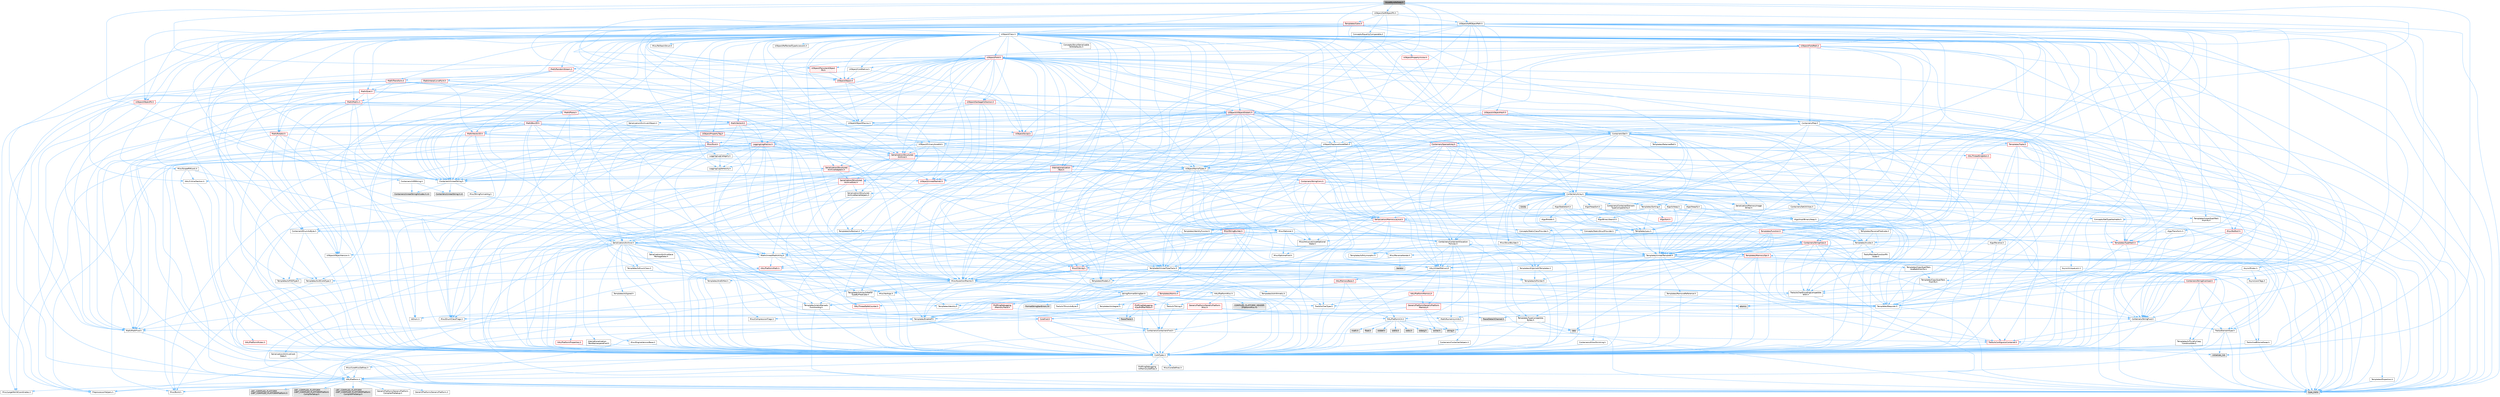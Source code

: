 digraph "AssetBundleData.h"
{
 // INTERACTIVE_SVG=YES
 // LATEX_PDF_SIZE
  bgcolor="transparent";
  edge [fontname=Helvetica,fontsize=10,labelfontname=Helvetica,labelfontsize=10];
  node [fontname=Helvetica,fontsize=10,shape=box,height=0.2,width=0.4];
  Node1 [id="Node000001",label="AssetBundleData.h",height=0.2,width=0.4,color="gray40", fillcolor="grey60", style="filled", fontcolor="black",tooltip=" "];
  Node1 -> Node2 [id="edge1_Node000001_Node000002",color="steelblue1",style="solid",tooltip=" "];
  Node2 [id="Node000002",label="Containers/Array.h",height=0.2,width=0.4,color="grey40", fillcolor="white", style="filled",URL="$df/dd0/Array_8h.html",tooltip=" "];
  Node2 -> Node3 [id="edge2_Node000002_Node000003",color="steelblue1",style="solid",tooltip=" "];
  Node3 [id="Node000003",label="CoreTypes.h",height=0.2,width=0.4,color="grey40", fillcolor="white", style="filled",URL="$dc/dec/CoreTypes_8h.html",tooltip=" "];
  Node3 -> Node4 [id="edge3_Node000003_Node000004",color="steelblue1",style="solid",tooltip=" "];
  Node4 [id="Node000004",label="HAL/Platform.h",height=0.2,width=0.4,color="grey40", fillcolor="white", style="filled",URL="$d9/dd0/Platform_8h.html",tooltip=" "];
  Node4 -> Node5 [id="edge4_Node000004_Node000005",color="steelblue1",style="solid",tooltip=" "];
  Node5 [id="Node000005",label="Misc/Build.h",height=0.2,width=0.4,color="grey40", fillcolor="white", style="filled",URL="$d3/dbb/Build_8h.html",tooltip=" "];
  Node4 -> Node6 [id="edge5_Node000004_Node000006",color="steelblue1",style="solid",tooltip=" "];
  Node6 [id="Node000006",label="Misc/LargeWorldCoordinates.h",height=0.2,width=0.4,color="grey40", fillcolor="white", style="filled",URL="$d2/dcb/LargeWorldCoordinates_8h.html",tooltip=" "];
  Node4 -> Node7 [id="edge6_Node000004_Node000007",color="steelblue1",style="solid",tooltip=" "];
  Node7 [id="Node000007",label="type_traits",height=0.2,width=0.4,color="grey60", fillcolor="#E0E0E0", style="filled",tooltip=" "];
  Node4 -> Node8 [id="edge7_Node000004_Node000008",color="steelblue1",style="solid",tooltip=" "];
  Node8 [id="Node000008",label="PreprocessorHelpers.h",height=0.2,width=0.4,color="grey40", fillcolor="white", style="filled",URL="$db/ddb/PreprocessorHelpers_8h.html",tooltip=" "];
  Node4 -> Node9 [id="edge8_Node000004_Node000009",color="steelblue1",style="solid",tooltip=" "];
  Node9 [id="Node000009",label="UBT_COMPILED_PLATFORM\l/UBT_COMPILED_PLATFORMPlatform\lCompilerPreSetup.h",height=0.2,width=0.4,color="grey60", fillcolor="#E0E0E0", style="filled",tooltip=" "];
  Node4 -> Node10 [id="edge9_Node000004_Node000010",color="steelblue1",style="solid",tooltip=" "];
  Node10 [id="Node000010",label="GenericPlatform/GenericPlatform\lCompilerPreSetup.h",height=0.2,width=0.4,color="grey40", fillcolor="white", style="filled",URL="$d9/dc8/GenericPlatformCompilerPreSetup_8h.html",tooltip=" "];
  Node4 -> Node11 [id="edge10_Node000004_Node000011",color="steelblue1",style="solid",tooltip=" "];
  Node11 [id="Node000011",label="GenericPlatform/GenericPlatform.h",height=0.2,width=0.4,color="grey40", fillcolor="white", style="filled",URL="$d6/d84/GenericPlatform_8h.html",tooltip=" "];
  Node4 -> Node12 [id="edge11_Node000004_Node000012",color="steelblue1",style="solid",tooltip=" "];
  Node12 [id="Node000012",label="UBT_COMPILED_PLATFORM\l/UBT_COMPILED_PLATFORMPlatform.h",height=0.2,width=0.4,color="grey60", fillcolor="#E0E0E0", style="filled",tooltip=" "];
  Node4 -> Node13 [id="edge12_Node000004_Node000013",color="steelblue1",style="solid",tooltip=" "];
  Node13 [id="Node000013",label="UBT_COMPILED_PLATFORM\l/UBT_COMPILED_PLATFORMPlatform\lCompilerSetup.h",height=0.2,width=0.4,color="grey60", fillcolor="#E0E0E0", style="filled",tooltip=" "];
  Node3 -> Node14 [id="edge13_Node000003_Node000014",color="steelblue1",style="solid",tooltip=" "];
  Node14 [id="Node000014",label="ProfilingDebugging\l/UMemoryDefines.h",height=0.2,width=0.4,color="grey40", fillcolor="white", style="filled",URL="$d2/da2/UMemoryDefines_8h.html",tooltip=" "];
  Node3 -> Node15 [id="edge14_Node000003_Node000015",color="steelblue1",style="solid",tooltip=" "];
  Node15 [id="Node000015",label="Misc/CoreMiscDefines.h",height=0.2,width=0.4,color="grey40", fillcolor="white", style="filled",URL="$da/d38/CoreMiscDefines_8h.html",tooltip=" "];
  Node15 -> Node4 [id="edge15_Node000015_Node000004",color="steelblue1",style="solid",tooltip=" "];
  Node15 -> Node8 [id="edge16_Node000015_Node000008",color="steelblue1",style="solid",tooltip=" "];
  Node3 -> Node16 [id="edge17_Node000003_Node000016",color="steelblue1",style="solid",tooltip=" "];
  Node16 [id="Node000016",label="Misc/CoreDefines.h",height=0.2,width=0.4,color="grey40", fillcolor="white", style="filled",URL="$d3/dd2/CoreDefines_8h.html",tooltip=" "];
  Node2 -> Node17 [id="edge18_Node000002_Node000017",color="steelblue1",style="solid",tooltip=" "];
  Node17 [id="Node000017",label="Misc/AssertionMacros.h",height=0.2,width=0.4,color="grey40", fillcolor="white", style="filled",URL="$d0/dfa/AssertionMacros_8h.html",tooltip=" "];
  Node17 -> Node3 [id="edge19_Node000017_Node000003",color="steelblue1",style="solid",tooltip=" "];
  Node17 -> Node4 [id="edge20_Node000017_Node000004",color="steelblue1",style="solid",tooltip=" "];
  Node17 -> Node18 [id="edge21_Node000017_Node000018",color="steelblue1",style="solid",tooltip=" "];
  Node18 [id="Node000018",label="HAL/PlatformMisc.h",height=0.2,width=0.4,color="grey40", fillcolor="white", style="filled",URL="$d0/df5/PlatformMisc_8h.html",tooltip=" "];
  Node18 -> Node3 [id="edge22_Node000018_Node000003",color="steelblue1",style="solid",tooltip=" "];
  Node18 -> Node19 [id="edge23_Node000018_Node000019",color="steelblue1",style="solid",tooltip=" "];
  Node19 [id="Node000019",label="GenericPlatform/GenericPlatform\lMisc.h",height=0.2,width=0.4,color="red", fillcolor="#FFF0F0", style="filled",URL="$db/d9a/GenericPlatformMisc_8h.html",tooltip=" "];
  Node19 -> Node20 [id="edge24_Node000019_Node000020",color="steelblue1",style="solid",tooltip=" "];
  Node20 [id="Node000020",label="Containers/StringFwd.h",height=0.2,width=0.4,color="grey40", fillcolor="white", style="filled",URL="$df/d37/StringFwd_8h.html",tooltip=" "];
  Node20 -> Node3 [id="edge25_Node000020_Node000003",color="steelblue1",style="solid",tooltip=" "];
  Node20 -> Node21 [id="edge26_Node000020_Node000021",color="steelblue1",style="solid",tooltip=" "];
  Node21 [id="Node000021",label="Traits/ElementType.h",height=0.2,width=0.4,color="grey40", fillcolor="white", style="filled",URL="$d5/d4f/ElementType_8h.html",tooltip=" "];
  Node21 -> Node4 [id="edge27_Node000021_Node000004",color="steelblue1",style="solid",tooltip=" "];
  Node21 -> Node22 [id="edge28_Node000021_Node000022",color="steelblue1",style="solid",tooltip=" "];
  Node22 [id="Node000022",label="initializer_list",height=0.2,width=0.4,color="grey60", fillcolor="#E0E0E0", style="filled",tooltip=" "];
  Node21 -> Node7 [id="edge29_Node000021_Node000007",color="steelblue1",style="solid",tooltip=" "];
  Node20 -> Node23 [id="edge30_Node000020_Node000023",color="steelblue1",style="solid",tooltip=" "];
  Node23 [id="Node000023",label="Traits/IsContiguousContainer.h",height=0.2,width=0.4,color="red", fillcolor="#FFF0F0", style="filled",URL="$d5/d3c/IsContiguousContainer_8h.html",tooltip=" "];
  Node23 -> Node3 [id="edge31_Node000023_Node000003",color="steelblue1",style="solid",tooltip=" "];
  Node23 -> Node22 [id="edge32_Node000023_Node000022",color="steelblue1",style="solid",tooltip=" "];
  Node19 -> Node25 [id="edge33_Node000019_Node000025",color="steelblue1",style="solid",tooltip=" "];
  Node25 [id="Node000025",label="CoreFwd.h",height=0.2,width=0.4,color="red", fillcolor="#FFF0F0", style="filled",URL="$d1/d1e/CoreFwd_8h.html",tooltip=" "];
  Node25 -> Node3 [id="edge34_Node000025_Node000003",color="steelblue1",style="solid",tooltip=" "];
  Node25 -> Node26 [id="edge35_Node000025_Node000026",color="steelblue1",style="solid",tooltip=" "];
  Node26 [id="Node000026",label="Containers/ContainersFwd.h",height=0.2,width=0.4,color="grey40", fillcolor="white", style="filled",URL="$d4/d0a/ContainersFwd_8h.html",tooltip=" "];
  Node26 -> Node4 [id="edge36_Node000026_Node000004",color="steelblue1",style="solid",tooltip=" "];
  Node26 -> Node3 [id="edge37_Node000026_Node000003",color="steelblue1",style="solid",tooltip=" "];
  Node26 -> Node23 [id="edge38_Node000026_Node000023",color="steelblue1",style="solid",tooltip=" "];
  Node25 -> Node27 [id="edge39_Node000025_Node000027",color="steelblue1",style="solid",tooltip=" "];
  Node27 [id="Node000027",label="Math/MathFwd.h",height=0.2,width=0.4,color="grey40", fillcolor="white", style="filled",URL="$d2/d10/MathFwd_8h.html",tooltip=" "];
  Node27 -> Node4 [id="edge40_Node000027_Node000004",color="steelblue1",style="solid",tooltip=" "];
  Node19 -> Node3 [id="edge41_Node000019_Node000003",color="steelblue1",style="solid",tooltip=" "];
  Node19 -> Node30 [id="edge42_Node000019_Node000030",color="steelblue1",style="solid",tooltip=" "];
  Node30 [id="Node000030",label="HAL/PlatformCrt.h",height=0.2,width=0.4,color="grey40", fillcolor="white", style="filled",URL="$d8/d75/PlatformCrt_8h.html",tooltip=" "];
  Node30 -> Node31 [id="edge43_Node000030_Node000031",color="steelblue1",style="solid",tooltip=" "];
  Node31 [id="Node000031",label="new",height=0.2,width=0.4,color="grey60", fillcolor="#E0E0E0", style="filled",tooltip=" "];
  Node30 -> Node32 [id="edge44_Node000030_Node000032",color="steelblue1",style="solid",tooltip=" "];
  Node32 [id="Node000032",label="wchar.h",height=0.2,width=0.4,color="grey60", fillcolor="#E0E0E0", style="filled",tooltip=" "];
  Node30 -> Node33 [id="edge45_Node000030_Node000033",color="steelblue1",style="solid",tooltip=" "];
  Node33 [id="Node000033",label="stddef.h",height=0.2,width=0.4,color="grey60", fillcolor="#E0E0E0", style="filled",tooltip=" "];
  Node30 -> Node34 [id="edge46_Node000030_Node000034",color="steelblue1",style="solid",tooltip=" "];
  Node34 [id="Node000034",label="stdlib.h",height=0.2,width=0.4,color="grey60", fillcolor="#E0E0E0", style="filled",tooltip=" "];
  Node30 -> Node35 [id="edge47_Node000030_Node000035",color="steelblue1",style="solid",tooltip=" "];
  Node35 [id="Node000035",label="stdio.h",height=0.2,width=0.4,color="grey60", fillcolor="#E0E0E0", style="filled",tooltip=" "];
  Node30 -> Node36 [id="edge48_Node000030_Node000036",color="steelblue1",style="solid",tooltip=" "];
  Node36 [id="Node000036",label="stdarg.h",height=0.2,width=0.4,color="grey60", fillcolor="#E0E0E0", style="filled",tooltip=" "];
  Node30 -> Node37 [id="edge49_Node000030_Node000037",color="steelblue1",style="solid",tooltip=" "];
  Node37 [id="Node000037",label="math.h",height=0.2,width=0.4,color="grey60", fillcolor="#E0E0E0", style="filled",tooltip=" "];
  Node30 -> Node38 [id="edge50_Node000030_Node000038",color="steelblue1",style="solid",tooltip=" "];
  Node38 [id="Node000038",label="float.h",height=0.2,width=0.4,color="grey60", fillcolor="#E0E0E0", style="filled",tooltip=" "];
  Node30 -> Node39 [id="edge51_Node000030_Node000039",color="steelblue1",style="solid",tooltip=" "];
  Node39 [id="Node000039",label="string.h",height=0.2,width=0.4,color="grey60", fillcolor="#E0E0E0", style="filled",tooltip=" "];
  Node19 -> Node40 [id="edge52_Node000019_Node000040",color="steelblue1",style="solid",tooltip=" "];
  Node40 [id="Node000040",label="Math/NumericLimits.h",height=0.2,width=0.4,color="grey40", fillcolor="white", style="filled",URL="$df/d1b/NumericLimits_8h.html",tooltip=" "];
  Node40 -> Node3 [id="edge53_Node000040_Node000003",color="steelblue1",style="solid",tooltip=" "];
  Node19 -> Node41 [id="edge54_Node000019_Node000041",color="steelblue1",style="solid",tooltip=" "];
  Node41 [id="Node000041",label="Misc/CompressionFlags.h",height=0.2,width=0.4,color="grey40", fillcolor="white", style="filled",URL="$d9/d76/CompressionFlags_8h.html",tooltip=" "];
  Node19 -> Node42 [id="edge55_Node000019_Node000042",color="steelblue1",style="solid",tooltip=" "];
  Node42 [id="Node000042",label="Misc/EnumClassFlags.h",height=0.2,width=0.4,color="grey40", fillcolor="white", style="filled",URL="$d8/de7/EnumClassFlags_8h.html",tooltip=" "];
  Node18 -> Node45 [id="edge56_Node000018_Node000045",color="steelblue1",style="solid",tooltip=" "];
  Node45 [id="Node000045",label="COMPILED_PLATFORM_HEADER\l(PlatformMisc.h)",height=0.2,width=0.4,color="grey60", fillcolor="#E0E0E0", style="filled",tooltip=" "];
  Node18 -> Node46 [id="edge57_Node000018_Node000046",color="steelblue1",style="solid",tooltip=" "];
  Node46 [id="Node000046",label="ProfilingDebugging\l/CpuProfilerTrace.h",height=0.2,width=0.4,color="red", fillcolor="#FFF0F0", style="filled",URL="$da/dcb/CpuProfilerTrace_8h.html",tooltip=" "];
  Node46 -> Node3 [id="edge58_Node000046_Node000003",color="steelblue1",style="solid",tooltip=" "];
  Node46 -> Node26 [id="edge59_Node000046_Node000026",color="steelblue1",style="solid",tooltip=" "];
  Node46 -> Node8 [id="edge60_Node000046_Node000008",color="steelblue1",style="solid",tooltip=" "];
  Node46 -> Node5 [id="edge61_Node000046_Node000005",color="steelblue1",style="solid",tooltip=" "];
  Node46 -> Node51 [id="edge62_Node000046_Node000051",color="steelblue1",style="solid",tooltip=" "];
  Node51 [id="Node000051",label="Trace/Detail/Channel.h",height=0.2,width=0.4,color="grey60", fillcolor="#E0E0E0", style="filled",tooltip=" "];
  Node46 -> Node53 [id="edge63_Node000046_Node000053",color="steelblue1",style="solid",tooltip=" "];
  Node53 [id="Node000053",label="Trace/Trace.h",height=0.2,width=0.4,color="grey60", fillcolor="#E0E0E0", style="filled",tooltip=" "];
  Node17 -> Node8 [id="edge64_Node000017_Node000008",color="steelblue1",style="solid",tooltip=" "];
  Node17 -> Node54 [id="edge65_Node000017_Node000054",color="steelblue1",style="solid",tooltip=" "];
  Node54 [id="Node000054",label="Templates/EnableIf.h",height=0.2,width=0.4,color="grey40", fillcolor="white", style="filled",URL="$d7/d60/EnableIf_8h.html",tooltip=" "];
  Node54 -> Node3 [id="edge66_Node000054_Node000003",color="steelblue1",style="solid",tooltip=" "];
  Node17 -> Node55 [id="edge67_Node000017_Node000055",color="steelblue1",style="solid",tooltip=" "];
  Node55 [id="Node000055",label="Templates/IsArrayOrRefOf\lTypeByPredicate.h",height=0.2,width=0.4,color="grey40", fillcolor="white", style="filled",URL="$d6/da1/IsArrayOrRefOfTypeByPredicate_8h.html",tooltip=" "];
  Node55 -> Node3 [id="edge68_Node000055_Node000003",color="steelblue1",style="solid",tooltip=" "];
  Node17 -> Node56 [id="edge69_Node000017_Node000056",color="steelblue1",style="solid",tooltip=" "];
  Node56 [id="Node000056",label="Templates/IsValidVariadic\lFunctionArg.h",height=0.2,width=0.4,color="grey40", fillcolor="white", style="filled",URL="$d0/dc8/IsValidVariadicFunctionArg_8h.html",tooltip=" "];
  Node56 -> Node3 [id="edge70_Node000056_Node000003",color="steelblue1",style="solid",tooltip=" "];
  Node56 -> Node57 [id="edge71_Node000056_Node000057",color="steelblue1",style="solid",tooltip=" "];
  Node57 [id="Node000057",label="IsEnum.h",height=0.2,width=0.4,color="grey40", fillcolor="white", style="filled",URL="$d4/de5/IsEnum_8h.html",tooltip=" "];
  Node56 -> Node7 [id="edge72_Node000056_Node000007",color="steelblue1",style="solid",tooltip=" "];
  Node17 -> Node58 [id="edge73_Node000017_Node000058",color="steelblue1",style="solid",tooltip=" "];
  Node58 [id="Node000058",label="Traits/IsCharEncodingCompatible\lWith.h",height=0.2,width=0.4,color="grey40", fillcolor="white", style="filled",URL="$df/dd1/IsCharEncodingCompatibleWith_8h.html",tooltip=" "];
  Node58 -> Node7 [id="edge74_Node000058_Node000007",color="steelblue1",style="solid",tooltip=" "];
  Node58 -> Node59 [id="edge75_Node000058_Node000059",color="steelblue1",style="solid",tooltip=" "];
  Node59 [id="Node000059",label="Traits/IsCharType.h",height=0.2,width=0.4,color="grey40", fillcolor="white", style="filled",URL="$db/d51/IsCharType_8h.html",tooltip=" "];
  Node59 -> Node3 [id="edge76_Node000059_Node000003",color="steelblue1",style="solid",tooltip=" "];
  Node17 -> Node60 [id="edge77_Node000017_Node000060",color="steelblue1",style="solid",tooltip=" "];
  Node60 [id="Node000060",label="Misc/VarArgs.h",height=0.2,width=0.4,color="grey40", fillcolor="white", style="filled",URL="$d5/d6f/VarArgs_8h.html",tooltip=" "];
  Node60 -> Node3 [id="edge78_Node000060_Node000003",color="steelblue1",style="solid",tooltip=" "];
  Node17 -> Node61 [id="edge79_Node000017_Node000061",color="steelblue1",style="solid",tooltip=" "];
  Node61 [id="Node000061",label="String/FormatStringSan.h",height=0.2,width=0.4,color="grey40", fillcolor="white", style="filled",URL="$d3/d8b/FormatStringSan_8h.html",tooltip=" "];
  Node61 -> Node7 [id="edge80_Node000061_Node000007",color="steelblue1",style="solid",tooltip=" "];
  Node61 -> Node3 [id="edge81_Node000061_Node000003",color="steelblue1",style="solid",tooltip=" "];
  Node61 -> Node62 [id="edge82_Node000061_Node000062",color="steelblue1",style="solid",tooltip=" "];
  Node62 [id="Node000062",label="Templates/Requires.h",height=0.2,width=0.4,color="grey40", fillcolor="white", style="filled",URL="$dc/d96/Requires_8h.html",tooltip=" "];
  Node62 -> Node54 [id="edge83_Node000062_Node000054",color="steelblue1",style="solid",tooltip=" "];
  Node62 -> Node7 [id="edge84_Node000062_Node000007",color="steelblue1",style="solid",tooltip=" "];
  Node61 -> Node63 [id="edge85_Node000061_Node000063",color="steelblue1",style="solid",tooltip=" "];
  Node63 [id="Node000063",label="Templates/Identity.h",height=0.2,width=0.4,color="grey40", fillcolor="white", style="filled",URL="$d0/dd5/Identity_8h.html",tooltip=" "];
  Node61 -> Node56 [id="edge86_Node000061_Node000056",color="steelblue1",style="solid",tooltip=" "];
  Node61 -> Node59 [id="edge87_Node000061_Node000059",color="steelblue1",style="solid",tooltip=" "];
  Node61 -> Node64 [id="edge88_Node000061_Node000064",color="steelblue1",style="solid",tooltip=" "];
  Node64 [id="Node000064",label="Traits/IsTEnumAsByte.h",height=0.2,width=0.4,color="grey40", fillcolor="white", style="filled",URL="$d1/de6/IsTEnumAsByte_8h.html",tooltip=" "];
  Node61 -> Node65 [id="edge89_Node000061_Node000065",color="steelblue1",style="solid",tooltip=" "];
  Node65 [id="Node000065",label="Traits/IsTString.h",height=0.2,width=0.4,color="grey40", fillcolor="white", style="filled",URL="$d0/df8/IsTString_8h.html",tooltip=" "];
  Node65 -> Node26 [id="edge90_Node000065_Node000026",color="steelblue1",style="solid",tooltip=" "];
  Node61 -> Node26 [id="edge91_Node000061_Node000026",color="steelblue1",style="solid",tooltip=" "];
  Node61 -> Node66 [id="edge92_Node000061_Node000066",color="steelblue1",style="solid",tooltip=" "];
  Node66 [id="Node000066",label="FormatStringSanErrors.inl",height=0.2,width=0.4,color="grey60", fillcolor="#E0E0E0", style="filled",tooltip=" "];
  Node17 -> Node67 [id="edge93_Node000017_Node000067",color="steelblue1",style="solid",tooltip=" "];
  Node67 [id="Node000067",label="atomic",height=0.2,width=0.4,color="grey60", fillcolor="#E0E0E0", style="filled",tooltip=" "];
  Node2 -> Node68 [id="edge94_Node000002_Node000068",color="steelblue1",style="solid",tooltip=" "];
  Node68 [id="Node000068",label="Misc/IntrusiveUnsetOptional\lState.h",height=0.2,width=0.4,color="grey40", fillcolor="white", style="filled",URL="$d2/d0a/IntrusiveUnsetOptionalState_8h.html",tooltip=" "];
  Node68 -> Node69 [id="edge95_Node000068_Node000069",color="steelblue1",style="solid",tooltip=" "];
  Node69 [id="Node000069",label="Misc/OptionalFwd.h",height=0.2,width=0.4,color="grey40", fillcolor="white", style="filled",URL="$dc/d50/OptionalFwd_8h.html",tooltip=" "];
  Node2 -> Node70 [id="edge96_Node000002_Node000070",color="steelblue1",style="solid",tooltip=" "];
  Node70 [id="Node000070",label="Misc/ReverseIterate.h",height=0.2,width=0.4,color="grey40", fillcolor="white", style="filled",URL="$db/de3/ReverseIterate_8h.html",tooltip=" "];
  Node70 -> Node4 [id="edge97_Node000070_Node000004",color="steelblue1",style="solid",tooltip=" "];
  Node70 -> Node71 [id="edge98_Node000070_Node000071",color="steelblue1",style="solid",tooltip=" "];
  Node71 [id="Node000071",label="iterator",height=0.2,width=0.4,color="grey60", fillcolor="#E0E0E0", style="filled",tooltip=" "];
  Node2 -> Node72 [id="edge99_Node000002_Node000072",color="steelblue1",style="solid",tooltip=" "];
  Node72 [id="Node000072",label="HAL/UnrealMemory.h",height=0.2,width=0.4,color="grey40", fillcolor="white", style="filled",URL="$d9/d96/UnrealMemory_8h.html",tooltip=" "];
  Node72 -> Node3 [id="edge100_Node000072_Node000003",color="steelblue1",style="solid",tooltip=" "];
  Node72 -> Node73 [id="edge101_Node000072_Node000073",color="steelblue1",style="solid",tooltip=" "];
  Node73 [id="Node000073",label="GenericPlatform/GenericPlatform\lMemory.h",height=0.2,width=0.4,color="red", fillcolor="#FFF0F0", style="filled",URL="$dd/d22/GenericPlatformMemory_8h.html",tooltip=" "];
  Node73 -> Node25 [id="edge102_Node000073_Node000025",color="steelblue1",style="solid",tooltip=" "];
  Node73 -> Node3 [id="edge103_Node000073_Node000003",color="steelblue1",style="solid",tooltip=" "];
  Node73 -> Node39 [id="edge104_Node000073_Node000039",color="steelblue1",style="solid",tooltip=" "];
  Node73 -> Node32 [id="edge105_Node000073_Node000032",color="steelblue1",style="solid",tooltip=" "];
  Node72 -> Node76 [id="edge106_Node000072_Node000076",color="steelblue1",style="solid",tooltip=" "];
  Node76 [id="Node000076",label="HAL/MemoryBase.h",height=0.2,width=0.4,color="red", fillcolor="#FFF0F0", style="filled",URL="$d6/d9f/MemoryBase_8h.html",tooltip=" "];
  Node76 -> Node3 [id="edge107_Node000076_Node000003",color="steelblue1",style="solid",tooltip=" "];
  Node76 -> Node30 [id="edge108_Node000076_Node000030",color="steelblue1",style="solid",tooltip=" "];
  Node76 -> Node80 [id="edge109_Node000076_Node000080",color="steelblue1",style="solid",tooltip=" "];
  Node80 [id="Node000080",label="Templates/Atomic.h",height=0.2,width=0.4,color="red", fillcolor="#FFF0F0", style="filled",URL="$d3/d91/Atomic_8h.html",tooltip=" "];
  Node80 -> Node81 [id="edge110_Node000080_Node000081",color="steelblue1",style="solid",tooltip=" "];
  Node81 [id="Node000081",label="HAL/ThreadSafeCounter.h",height=0.2,width=0.4,color="red", fillcolor="#FFF0F0", style="filled",URL="$dc/dc9/ThreadSafeCounter_8h.html",tooltip=" "];
  Node81 -> Node3 [id="edge111_Node000081_Node000003",color="steelblue1",style="solid",tooltip=" "];
  Node80 -> Node83 [id="edge112_Node000080_Node000083",color="steelblue1",style="solid",tooltip=" "];
  Node83 [id="Node000083",label="Templates/IsIntegral.h",height=0.2,width=0.4,color="grey40", fillcolor="white", style="filled",URL="$da/d64/IsIntegral_8h.html",tooltip=" "];
  Node83 -> Node3 [id="edge113_Node000083_Node000003",color="steelblue1",style="solid",tooltip=" "];
  Node80 -> Node67 [id="edge114_Node000080_Node000067",color="steelblue1",style="solid",tooltip=" "];
  Node72 -> Node89 [id="edge115_Node000072_Node000089",color="steelblue1",style="solid",tooltip=" "];
  Node89 [id="Node000089",label="HAL/PlatformMemory.h",height=0.2,width=0.4,color="red", fillcolor="#FFF0F0", style="filled",URL="$de/d68/PlatformMemory_8h.html",tooltip=" "];
  Node89 -> Node3 [id="edge116_Node000089_Node000003",color="steelblue1",style="solid",tooltip=" "];
  Node89 -> Node73 [id="edge117_Node000089_Node000073",color="steelblue1",style="solid",tooltip=" "];
  Node72 -> Node91 [id="edge118_Node000072_Node000091",color="steelblue1",style="solid",tooltip=" "];
  Node91 [id="Node000091",label="ProfilingDebugging\l/MemoryTrace.h",height=0.2,width=0.4,color="red", fillcolor="#FFF0F0", style="filled",URL="$da/dd7/MemoryTrace_8h.html",tooltip=" "];
  Node91 -> Node4 [id="edge119_Node000091_Node000004",color="steelblue1",style="solid",tooltip=" "];
  Node91 -> Node42 [id="edge120_Node000091_Node000042",color="steelblue1",style="solid",tooltip=" "];
  Node91 -> Node53 [id="edge121_Node000091_Node000053",color="steelblue1",style="solid",tooltip=" "];
  Node72 -> Node92 [id="edge122_Node000072_Node000092",color="steelblue1",style="solid",tooltip=" "];
  Node92 [id="Node000092",label="Templates/IsPointer.h",height=0.2,width=0.4,color="grey40", fillcolor="white", style="filled",URL="$d7/d05/IsPointer_8h.html",tooltip=" "];
  Node92 -> Node3 [id="edge123_Node000092_Node000003",color="steelblue1",style="solid",tooltip=" "];
  Node2 -> Node93 [id="edge124_Node000002_Node000093",color="steelblue1",style="solid",tooltip=" "];
  Node93 [id="Node000093",label="Templates/UnrealTypeTraits.h",height=0.2,width=0.4,color="grey40", fillcolor="white", style="filled",URL="$d2/d2d/UnrealTypeTraits_8h.html",tooltip=" "];
  Node93 -> Node3 [id="edge125_Node000093_Node000003",color="steelblue1",style="solid",tooltip=" "];
  Node93 -> Node92 [id="edge126_Node000093_Node000092",color="steelblue1",style="solid",tooltip=" "];
  Node93 -> Node17 [id="edge127_Node000093_Node000017",color="steelblue1",style="solid",tooltip=" "];
  Node93 -> Node85 [id="edge128_Node000093_Node000085",color="steelblue1",style="solid",tooltip=" "];
  Node85 [id="Node000085",label="Templates/AndOrNot.h",height=0.2,width=0.4,color="grey40", fillcolor="white", style="filled",URL="$db/d0a/AndOrNot_8h.html",tooltip=" "];
  Node85 -> Node3 [id="edge129_Node000085_Node000003",color="steelblue1",style="solid",tooltip=" "];
  Node93 -> Node54 [id="edge130_Node000093_Node000054",color="steelblue1",style="solid",tooltip=" "];
  Node93 -> Node94 [id="edge131_Node000093_Node000094",color="steelblue1",style="solid",tooltip=" "];
  Node94 [id="Node000094",label="Templates/IsArithmetic.h",height=0.2,width=0.4,color="grey40", fillcolor="white", style="filled",URL="$d2/d5d/IsArithmetic_8h.html",tooltip=" "];
  Node94 -> Node3 [id="edge132_Node000094_Node000003",color="steelblue1",style="solid",tooltip=" "];
  Node93 -> Node57 [id="edge133_Node000093_Node000057",color="steelblue1",style="solid",tooltip=" "];
  Node93 -> Node95 [id="edge134_Node000093_Node000095",color="steelblue1",style="solid",tooltip=" "];
  Node95 [id="Node000095",label="Templates/Models.h",height=0.2,width=0.4,color="grey40", fillcolor="white", style="filled",URL="$d3/d0c/Models_8h.html",tooltip=" "];
  Node95 -> Node63 [id="edge135_Node000095_Node000063",color="steelblue1",style="solid",tooltip=" "];
  Node93 -> Node96 [id="edge136_Node000093_Node000096",color="steelblue1",style="solid",tooltip=" "];
  Node96 [id="Node000096",label="Templates/IsPODType.h",height=0.2,width=0.4,color="grey40", fillcolor="white", style="filled",URL="$d7/db1/IsPODType_8h.html",tooltip=" "];
  Node96 -> Node3 [id="edge137_Node000096_Node000003",color="steelblue1",style="solid",tooltip=" "];
  Node93 -> Node97 [id="edge138_Node000093_Node000097",color="steelblue1",style="solid",tooltip=" "];
  Node97 [id="Node000097",label="Templates/IsUECoreType.h",height=0.2,width=0.4,color="grey40", fillcolor="white", style="filled",URL="$d1/db8/IsUECoreType_8h.html",tooltip=" "];
  Node97 -> Node3 [id="edge139_Node000097_Node000003",color="steelblue1",style="solid",tooltip=" "];
  Node97 -> Node7 [id="edge140_Node000097_Node000007",color="steelblue1",style="solid",tooltip=" "];
  Node93 -> Node86 [id="edge141_Node000093_Node000086",color="steelblue1",style="solid",tooltip=" "];
  Node86 [id="Node000086",label="Templates/IsTriviallyCopy\lConstructible.h",height=0.2,width=0.4,color="grey40", fillcolor="white", style="filled",URL="$d3/d78/IsTriviallyCopyConstructible_8h.html",tooltip=" "];
  Node86 -> Node3 [id="edge142_Node000086_Node000003",color="steelblue1",style="solid",tooltip=" "];
  Node86 -> Node7 [id="edge143_Node000086_Node000007",color="steelblue1",style="solid",tooltip=" "];
  Node2 -> Node98 [id="edge144_Node000002_Node000098",color="steelblue1",style="solid",tooltip=" "];
  Node98 [id="Node000098",label="Templates/UnrealTemplate.h",height=0.2,width=0.4,color="grey40", fillcolor="white", style="filled",URL="$d4/d24/UnrealTemplate_8h.html",tooltip=" "];
  Node98 -> Node3 [id="edge145_Node000098_Node000003",color="steelblue1",style="solid",tooltip=" "];
  Node98 -> Node92 [id="edge146_Node000098_Node000092",color="steelblue1",style="solid",tooltip=" "];
  Node98 -> Node72 [id="edge147_Node000098_Node000072",color="steelblue1",style="solid",tooltip=" "];
  Node98 -> Node99 [id="edge148_Node000098_Node000099",color="steelblue1",style="solid",tooltip=" "];
  Node99 [id="Node000099",label="Templates/CopyQualifiers\lAndRefsFromTo.h",height=0.2,width=0.4,color="grey40", fillcolor="white", style="filled",URL="$d3/db3/CopyQualifiersAndRefsFromTo_8h.html",tooltip=" "];
  Node99 -> Node100 [id="edge149_Node000099_Node000100",color="steelblue1",style="solid",tooltip=" "];
  Node100 [id="Node000100",label="Templates/CopyQualifiers\lFromTo.h",height=0.2,width=0.4,color="grey40", fillcolor="white", style="filled",URL="$d5/db4/CopyQualifiersFromTo_8h.html",tooltip=" "];
  Node98 -> Node93 [id="edge150_Node000098_Node000093",color="steelblue1",style="solid",tooltip=" "];
  Node98 -> Node101 [id="edge151_Node000098_Node000101",color="steelblue1",style="solid",tooltip=" "];
  Node101 [id="Node000101",label="Templates/RemoveReference.h",height=0.2,width=0.4,color="grey40", fillcolor="white", style="filled",URL="$da/dbe/RemoveReference_8h.html",tooltip=" "];
  Node101 -> Node3 [id="edge152_Node000101_Node000003",color="steelblue1",style="solid",tooltip=" "];
  Node98 -> Node62 [id="edge153_Node000098_Node000062",color="steelblue1",style="solid",tooltip=" "];
  Node98 -> Node102 [id="edge154_Node000098_Node000102",color="steelblue1",style="solid",tooltip=" "];
  Node102 [id="Node000102",label="Templates/TypeCompatible\lBytes.h",height=0.2,width=0.4,color="grey40", fillcolor="white", style="filled",URL="$df/d0a/TypeCompatibleBytes_8h.html",tooltip=" "];
  Node102 -> Node3 [id="edge155_Node000102_Node000003",color="steelblue1",style="solid",tooltip=" "];
  Node102 -> Node39 [id="edge156_Node000102_Node000039",color="steelblue1",style="solid",tooltip=" "];
  Node102 -> Node31 [id="edge157_Node000102_Node000031",color="steelblue1",style="solid",tooltip=" "];
  Node102 -> Node7 [id="edge158_Node000102_Node000007",color="steelblue1",style="solid",tooltip=" "];
  Node98 -> Node63 [id="edge159_Node000098_Node000063",color="steelblue1",style="solid",tooltip=" "];
  Node98 -> Node23 [id="edge160_Node000098_Node000023",color="steelblue1",style="solid",tooltip=" "];
  Node98 -> Node103 [id="edge161_Node000098_Node000103",color="steelblue1",style="solid",tooltip=" "];
  Node103 [id="Node000103",label="Traits/UseBitwiseSwap.h",height=0.2,width=0.4,color="grey40", fillcolor="white", style="filled",URL="$db/df3/UseBitwiseSwap_8h.html",tooltip=" "];
  Node103 -> Node3 [id="edge162_Node000103_Node000003",color="steelblue1",style="solid",tooltip=" "];
  Node103 -> Node7 [id="edge163_Node000103_Node000007",color="steelblue1",style="solid",tooltip=" "];
  Node98 -> Node7 [id="edge164_Node000098_Node000007",color="steelblue1",style="solid",tooltip=" "];
  Node2 -> Node104 [id="edge165_Node000002_Node000104",color="steelblue1",style="solid",tooltip=" "];
  Node104 [id="Node000104",label="Containers/AllowShrinking.h",height=0.2,width=0.4,color="grey40", fillcolor="white", style="filled",URL="$d7/d1a/AllowShrinking_8h.html",tooltip=" "];
  Node104 -> Node3 [id="edge166_Node000104_Node000003",color="steelblue1",style="solid",tooltip=" "];
  Node2 -> Node105 [id="edge167_Node000002_Node000105",color="steelblue1",style="solid",tooltip=" "];
  Node105 [id="Node000105",label="Containers/ContainerAllocation\lPolicies.h",height=0.2,width=0.4,color="grey40", fillcolor="white", style="filled",URL="$d7/dff/ContainerAllocationPolicies_8h.html",tooltip=" "];
  Node105 -> Node3 [id="edge168_Node000105_Node000003",color="steelblue1",style="solid",tooltip=" "];
  Node105 -> Node106 [id="edge169_Node000105_Node000106",color="steelblue1",style="solid",tooltip=" "];
  Node106 [id="Node000106",label="Containers/ContainerHelpers.h",height=0.2,width=0.4,color="grey40", fillcolor="white", style="filled",URL="$d7/d33/ContainerHelpers_8h.html",tooltip=" "];
  Node106 -> Node3 [id="edge170_Node000106_Node000003",color="steelblue1",style="solid",tooltip=" "];
  Node105 -> Node105 [id="edge171_Node000105_Node000105",color="steelblue1",style="solid",tooltip=" "];
  Node105 -> Node107 [id="edge172_Node000105_Node000107",color="steelblue1",style="solid",tooltip=" "];
  Node107 [id="Node000107",label="HAL/PlatformMath.h",height=0.2,width=0.4,color="red", fillcolor="#FFF0F0", style="filled",URL="$dc/d53/PlatformMath_8h.html",tooltip=" "];
  Node107 -> Node3 [id="edge173_Node000107_Node000003",color="steelblue1",style="solid",tooltip=" "];
  Node105 -> Node72 [id="edge174_Node000105_Node000072",color="steelblue1",style="solid",tooltip=" "];
  Node105 -> Node40 [id="edge175_Node000105_Node000040",color="steelblue1",style="solid",tooltip=" "];
  Node105 -> Node17 [id="edge176_Node000105_Node000017",color="steelblue1",style="solid",tooltip=" "];
  Node105 -> Node115 [id="edge177_Node000105_Node000115",color="steelblue1",style="solid",tooltip=" "];
  Node115 [id="Node000115",label="Templates/IsPolymorphic.h",height=0.2,width=0.4,color="grey40", fillcolor="white", style="filled",URL="$dc/d20/IsPolymorphic_8h.html",tooltip=" "];
  Node105 -> Node116 [id="edge178_Node000105_Node000116",color="steelblue1",style="solid",tooltip=" "];
  Node116 [id="Node000116",label="Templates/MemoryOps.h",height=0.2,width=0.4,color="red", fillcolor="#FFF0F0", style="filled",URL="$db/dea/MemoryOps_8h.html",tooltip=" "];
  Node116 -> Node3 [id="edge179_Node000116_Node000003",color="steelblue1",style="solid",tooltip=" "];
  Node116 -> Node72 [id="edge180_Node000116_Node000072",color="steelblue1",style="solid",tooltip=" "];
  Node116 -> Node86 [id="edge181_Node000116_Node000086",color="steelblue1",style="solid",tooltip=" "];
  Node116 -> Node62 [id="edge182_Node000116_Node000062",color="steelblue1",style="solid",tooltip=" "];
  Node116 -> Node93 [id="edge183_Node000116_Node000093",color="steelblue1",style="solid",tooltip=" "];
  Node116 -> Node103 [id="edge184_Node000116_Node000103",color="steelblue1",style="solid",tooltip=" "];
  Node116 -> Node31 [id="edge185_Node000116_Node000031",color="steelblue1",style="solid",tooltip=" "];
  Node116 -> Node7 [id="edge186_Node000116_Node000007",color="steelblue1",style="solid",tooltip=" "];
  Node105 -> Node102 [id="edge187_Node000105_Node000102",color="steelblue1",style="solid",tooltip=" "];
  Node105 -> Node7 [id="edge188_Node000105_Node000007",color="steelblue1",style="solid",tooltip=" "];
  Node2 -> Node117 [id="edge189_Node000002_Node000117",color="steelblue1",style="solid",tooltip=" "];
  Node117 [id="Node000117",label="Containers/ContainerElement\lTypeCompatibility.h",height=0.2,width=0.4,color="grey40", fillcolor="white", style="filled",URL="$df/ddf/ContainerElementTypeCompatibility_8h.html",tooltip=" "];
  Node117 -> Node3 [id="edge190_Node000117_Node000003",color="steelblue1",style="solid",tooltip=" "];
  Node117 -> Node93 [id="edge191_Node000117_Node000093",color="steelblue1",style="solid",tooltip=" "];
  Node2 -> Node118 [id="edge192_Node000002_Node000118",color="steelblue1",style="solid",tooltip=" "];
  Node118 [id="Node000118",label="Serialization/Archive.h",height=0.2,width=0.4,color="grey40", fillcolor="white", style="filled",URL="$d7/d3b/Archive_8h.html",tooltip=" "];
  Node118 -> Node25 [id="edge193_Node000118_Node000025",color="steelblue1",style="solid",tooltip=" "];
  Node118 -> Node3 [id="edge194_Node000118_Node000003",color="steelblue1",style="solid",tooltip=" "];
  Node118 -> Node119 [id="edge195_Node000118_Node000119",color="steelblue1",style="solid",tooltip=" "];
  Node119 [id="Node000119",label="HAL/PlatformProperties.h",height=0.2,width=0.4,color="red", fillcolor="#FFF0F0", style="filled",URL="$d9/db0/PlatformProperties_8h.html",tooltip=" "];
  Node119 -> Node3 [id="edge196_Node000119_Node000003",color="steelblue1",style="solid",tooltip=" "];
  Node118 -> Node122 [id="edge197_Node000118_Node000122",color="steelblue1",style="solid",tooltip=" "];
  Node122 [id="Node000122",label="Internationalization\l/TextNamespaceFwd.h",height=0.2,width=0.4,color="grey40", fillcolor="white", style="filled",URL="$d8/d97/TextNamespaceFwd_8h.html",tooltip=" "];
  Node122 -> Node3 [id="edge198_Node000122_Node000003",color="steelblue1",style="solid",tooltip=" "];
  Node118 -> Node27 [id="edge199_Node000118_Node000027",color="steelblue1",style="solid",tooltip=" "];
  Node118 -> Node17 [id="edge200_Node000118_Node000017",color="steelblue1",style="solid",tooltip=" "];
  Node118 -> Node5 [id="edge201_Node000118_Node000005",color="steelblue1",style="solid",tooltip=" "];
  Node118 -> Node41 [id="edge202_Node000118_Node000041",color="steelblue1",style="solid",tooltip=" "];
  Node118 -> Node123 [id="edge203_Node000118_Node000123",color="steelblue1",style="solid",tooltip=" "];
  Node123 [id="Node000123",label="Misc/EngineVersionBase.h",height=0.2,width=0.4,color="grey40", fillcolor="white", style="filled",URL="$d5/d2b/EngineVersionBase_8h.html",tooltip=" "];
  Node123 -> Node3 [id="edge204_Node000123_Node000003",color="steelblue1",style="solid",tooltip=" "];
  Node118 -> Node60 [id="edge205_Node000118_Node000060",color="steelblue1",style="solid",tooltip=" "];
  Node118 -> Node124 [id="edge206_Node000118_Node000124",color="steelblue1",style="solid",tooltip=" "];
  Node124 [id="Node000124",label="Serialization/ArchiveCook\lData.h",height=0.2,width=0.4,color="grey40", fillcolor="white", style="filled",URL="$dc/db6/ArchiveCookData_8h.html",tooltip=" "];
  Node124 -> Node4 [id="edge207_Node000124_Node000004",color="steelblue1",style="solid",tooltip=" "];
  Node118 -> Node125 [id="edge208_Node000118_Node000125",color="steelblue1",style="solid",tooltip=" "];
  Node125 [id="Node000125",label="Serialization/ArchiveSave\lPackageData.h",height=0.2,width=0.4,color="grey40", fillcolor="white", style="filled",URL="$d1/d37/ArchiveSavePackageData_8h.html",tooltip=" "];
  Node118 -> Node54 [id="edge209_Node000118_Node000054",color="steelblue1",style="solid",tooltip=" "];
  Node118 -> Node55 [id="edge210_Node000118_Node000055",color="steelblue1",style="solid",tooltip=" "];
  Node118 -> Node126 [id="edge211_Node000118_Node000126",color="steelblue1",style="solid",tooltip=" "];
  Node126 [id="Node000126",label="Templates/IsEnumClass.h",height=0.2,width=0.4,color="grey40", fillcolor="white", style="filled",URL="$d7/d15/IsEnumClass_8h.html",tooltip=" "];
  Node126 -> Node3 [id="edge212_Node000126_Node000003",color="steelblue1",style="solid",tooltip=" "];
  Node126 -> Node85 [id="edge213_Node000126_Node000085",color="steelblue1",style="solid",tooltip=" "];
  Node118 -> Node112 [id="edge214_Node000118_Node000112",color="steelblue1",style="solid",tooltip=" "];
  Node112 [id="Node000112",label="Templates/IsSigned.h",height=0.2,width=0.4,color="grey40", fillcolor="white", style="filled",URL="$d8/dd8/IsSigned_8h.html",tooltip=" "];
  Node112 -> Node3 [id="edge215_Node000112_Node000003",color="steelblue1",style="solid",tooltip=" "];
  Node118 -> Node56 [id="edge216_Node000118_Node000056",color="steelblue1",style="solid",tooltip=" "];
  Node118 -> Node98 [id="edge217_Node000118_Node000098",color="steelblue1",style="solid",tooltip=" "];
  Node118 -> Node58 [id="edge218_Node000118_Node000058",color="steelblue1",style="solid",tooltip=" "];
  Node118 -> Node127 [id="edge219_Node000118_Node000127",color="steelblue1",style="solid",tooltip=" "];
  Node127 [id="Node000127",label="UObject/ObjectVersion.h",height=0.2,width=0.4,color="grey40", fillcolor="white", style="filled",URL="$da/d63/ObjectVersion_8h.html",tooltip=" "];
  Node127 -> Node3 [id="edge220_Node000127_Node000003",color="steelblue1",style="solid",tooltip=" "];
  Node2 -> Node128 [id="edge221_Node000002_Node000128",color="steelblue1",style="solid",tooltip=" "];
  Node128 [id="Node000128",label="Serialization/MemoryImage\lWriter.h",height=0.2,width=0.4,color="grey40", fillcolor="white", style="filled",URL="$d0/d08/MemoryImageWriter_8h.html",tooltip=" "];
  Node128 -> Node3 [id="edge222_Node000128_Node000003",color="steelblue1",style="solid",tooltip=" "];
  Node128 -> Node129 [id="edge223_Node000128_Node000129",color="steelblue1",style="solid",tooltip=" "];
  Node129 [id="Node000129",label="Serialization/MemoryLayout.h",height=0.2,width=0.4,color="red", fillcolor="#FFF0F0", style="filled",URL="$d7/d66/MemoryLayout_8h.html",tooltip=" "];
  Node129 -> Node130 [id="edge224_Node000129_Node000130",color="steelblue1",style="solid",tooltip=" "];
  Node130 [id="Node000130",label="Concepts/StaticClassProvider.h",height=0.2,width=0.4,color="grey40", fillcolor="white", style="filled",URL="$dd/d83/StaticClassProvider_8h.html",tooltip=" "];
  Node129 -> Node131 [id="edge225_Node000129_Node000131",color="steelblue1",style="solid",tooltip=" "];
  Node131 [id="Node000131",label="Concepts/StaticStructProvider.h",height=0.2,width=0.4,color="grey40", fillcolor="white", style="filled",URL="$d5/d77/StaticStructProvider_8h.html",tooltip=" "];
  Node129 -> Node132 [id="edge226_Node000129_Node000132",color="steelblue1",style="solid",tooltip=" "];
  Node132 [id="Node000132",label="Containers/EnumAsByte.h",height=0.2,width=0.4,color="grey40", fillcolor="white", style="filled",URL="$d6/d9a/EnumAsByte_8h.html",tooltip=" "];
  Node132 -> Node3 [id="edge227_Node000132_Node000003",color="steelblue1",style="solid",tooltip=" "];
  Node132 -> Node96 [id="edge228_Node000132_Node000096",color="steelblue1",style="solid",tooltip=" "];
  Node132 -> Node133 [id="edge229_Node000132_Node000133",color="steelblue1",style="solid",tooltip=" "];
  Node133 [id="Node000133",label="Templates/TypeHash.h",height=0.2,width=0.4,color="red", fillcolor="#FFF0F0", style="filled",URL="$d1/d62/TypeHash_8h.html",tooltip=" "];
  Node133 -> Node3 [id="edge230_Node000133_Node000003",color="steelblue1",style="solid",tooltip=" "];
  Node133 -> Node62 [id="edge231_Node000133_Node000062",color="steelblue1",style="solid",tooltip=" "];
  Node133 -> Node7 [id="edge232_Node000133_Node000007",color="steelblue1",style="solid",tooltip=" "];
  Node129 -> Node20 [id="edge233_Node000129_Node000020",color="steelblue1",style="solid",tooltip=" "];
  Node129 -> Node72 [id="edge234_Node000129_Node000072",color="steelblue1",style="solid",tooltip=" "];
  Node129 -> Node54 [id="edge235_Node000129_Node000054",color="steelblue1",style="solid",tooltip=" "];
  Node129 -> Node141 [id="edge236_Node000129_Node000141",color="steelblue1",style="solid",tooltip=" "];
  Node141 [id="Node000141",label="Templates/IsAbstract.h",height=0.2,width=0.4,color="grey40", fillcolor="white", style="filled",URL="$d8/db7/IsAbstract_8h.html",tooltip=" "];
  Node129 -> Node115 [id="edge237_Node000129_Node000115",color="steelblue1",style="solid",tooltip=" "];
  Node129 -> Node95 [id="edge238_Node000129_Node000095",color="steelblue1",style="solid",tooltip=" "];
  Node129 -> Node98 [id="edge239_Node000129_Node000098",color="steelblue1",style="solid",tooltip=" "];
  Node2 -> Node142 [id="edge240_Node000002_Node000142",color="steelblue1",style="solid",tooltip=" "];
  Node142 [id="Node000142",label="Algo/Heapify.h",height=0.2,width=0.4,color="grey40", fillcolor="white", style="filled",URL="$d0/d2a/Heapify_8h.html",tooltip=" "];
  Node142 -> Node143 [id="edge241_Node000142_Node000143",color="steelblue1",style="solid",tooltip=" "];
  Node143 [id="Node000143",label="Algo/Impl/BinaryHeap.h",height=0.2,width=0.4,color="grey40", fillcolor="white", style="filled",URL="$d7/da3/Algo_2Impl_2BinaryHeap_8h.html",tooltip=" "];
  Node143 -> Node144 [id="edge242_Node000143_Node000144",color="steelblue1",style="solid",tooltip=" "];
  Node144 [id="Node000144",label="Templates/Invoke.h",height=0.2,width=0.4,color="grey40", fillcolor="white", style="filled",URL="$d7/deb/Invoke_8h.html",tooltip=" "];
  Node144 -> Node3 [id="edge243_Node000144_Node000003",color="steelblue1",style="solid",tooltip=" "];
  Node144 -> Node145 [id="edge244_Node000144_Node000145",color="steelblue1",style="solid",tooltip=" "];
  Node145 [id="Node000145",label="Traits/MemberFunctionPtr\lOuter.h",height=0.2,width=0.4,color="grey40", fillcolor="white", style="filled",URL="$db/da7/MemberFunctionPtrOuter_8h.html",tooltip=" "];
  Node144 -> Node98 [id="edge245_Node000144_Node000098",color="steelblue1",style="solid",tooltip=" "];
  Node144 -> Node7 [id="edge246_Node000144_Node000007",color="steelblue1",style="solid",tooltip=" "];
  Node143 -> Node146 [id="edge247_Node000143_Node000146",color="steelblue1",style="solid",tooltip=" "];
  Node146 [id="Node000146",label="Templates/Projection.h",height=0.2,width=0.4,color="grey40", fillcolor="white", style="filled",URL="$d7/df0/Projection_8h.html",tooltip=" "];
  Node146 -> Node7 [id="edge248_Node000146_Node000007",color="steelblue1",style="solid",tooltip=" "];
  Node143 -> Node147 [id="edge249_Node000143_Node000147",color="steelblue1",style="solid",tooltip=" "];
  Node147 [id="Node000147",label="Templates/ReversePredicate.h",height=0.2,width=0.4,color="grey40", fillcolor="white", style="filled",URL="$d8/d28/ReversePredicate_8h.html",tooltip=" "];
  Node147 -> Node144 [id="edge250_Node000147_Node000144",color="steelblue1",style="solid",tooltip=" "];
  Node147 -> Node98 [id="edge251_Node000147_Node000098",color="steelblue1",style="solid",tooltip=" "];
  Node143 -> Node7 [id="edge252_Node000143_Node000007",color="steelblue1",style="solid",tooltip=" "];
  Node142 -> Node148 [id="edge253_Node000142_Node000148",color="steelblue1",style="solid",tooltip=" "];
  Node148 [id="Node000148",label="Templates/IdentityFunctor.h",height=0.2,width=0.4,color="grey40", fillcolor="white", style="filled",URL="$d7/d2e/IdentityFunctor_8h.html",tooltip=" "];
  Node148 -> Node4 [id="edge254_Node000148_Node000004",color="steelblue1",style="solid",tooltip=" "];
  Node142 -> Node144 [id="edge255_Node000142_Node000144",color="steelblue1",style="solid",tooltip=" "];
  Node142 -> Node149 [id="edge256_Node000142_Node000149",color="steelblue1",style="solid",tooltip=" "];
  Node149 [id="Node000149",label="Templates/Less.h",height=0.2,width=0.4,color="grey40", fillcolor="white", style="filled",URL="$de/dc8/Less_8h.html",tooltip=" "];
  Node149 -> Node3 [id="edge257_Node000149_Node000003",color="steelblue1",style="solid",tooltip=" "];
  Node149 -> Node98 [id="edge258_Node000149_Node000098",color="steelblue1",style="solid",tooltip=" "];
  Node142 -> Node98 [id="edge259_Node000142_Node000098",color="steelblue1",style="solid",tooltip=" "];
  Node2 -> Node150 [id="edge260_Node000002_Node000150",color="steelblue1",style="solid",tooltip=" "];
  Node150 [id="Node000150",label="Algo/HeapSort.h",height=0.2,width=0.4,color="grey40", fillcolor="white", style="filled",URL="$d3/d92/HeapSort_8h.html",tooltip=" "];
  Node150 -> Node143 [id="edge261_Node000150_Node000143",color="steelblue1",style="solid",tooltip=" "];
  Node150 -> Node148 [id="edge262_Node000150_Node000148",color="steelblue1",style="solid",tooltip=" "];
  Node150 -> Node149 [id="edge263_Node000150_Node000149",color="steelblue1",style="solid",tooltip=" "];
  Node150 -> Node98 [id="edge264_Node000150_Node000098",color="steelblue1",style="solid",tooltip=" "];
  Node2 -> Node151 [id="edge265_Node000002_Node000151",color="steelblue1",style="solid",tooltip=" "];
  Node151 [id="Node000151",label="Algo/IsHeap.h",height=0.2,width=0.4,color="grey40", fillcolor="white", style="filled",URL="$de/d32/IsHeap_8h.html",tooltip=" "];
  Node151 -> Node143 [id="edge266_Node000151_Node000143",color="steelblue1",style="solid",tooltip=" "];
  Node151 -> Node148 [id="edge267_Node000151_Node000148",color="steelblue1",style="solid",tooltip=" "];
  Node151 -> Node144 [id="edge268_Node000151_Node000144",color="steelblue1",style="solid",tooltip=" "];
  Node151 -> Node149 [id="edge269_Node000151_Node000149",color="steelblue1",style="solid",tooltip=" "];
  Node151 -> Node98 [id="edge270_Node000151_Node000098",color="steelblue1",style="solid",tooltip=" "];
  Node2 -> Node143 [id="edge271_Node000002_Node000143",color="steelblue1",style="solid",tooltip=" "];
  Node2 -> Node152 [id="edge272_Node000002_Node000152",color="steelblue1",style="solid",tooltip=" "];
  Node152 [id="Node000152",label="Algo/StableSort.h",height=0.2,width=0.4,color="grey40", fillcolor="white", style="filled",URL="$d7/d3c/StableSort_8h.html",tooltip=" "];
  Node152 -> Node153 [id="edge273_Node000152_Node000153",color="steelblue1",style="solid",tooltip=" "];
  Node153 [id="Node000153",label="Algo/BinarySearch.h",height=0.2,width=0.4,color="grey40", fillcolor="white", style="filled",URL="$db/db4/BinarySearch_8h.html",tooltip=" "];
  Node153 -> Node148 [id="edge274_Node000153_Node000148",color="steelblue1",style="solid",tooltip=" "];
  Node153 -> Node144 [id="edge275_Node000153_Node000144",color="steelblue1",style="solid",tooltip=" "];
  Node153 -> Node149 [id="edge276_Node000153_Node000149",color="steelblue1",style="solid",tooltip=" "];
  Node152 -> Node154 [id="edge277_Node000152_Node000154",color="steelblue1",style="solid",tooltip=" "];
  Node154 [id="Node000154",label="Algo/Rotate.h",height=0.2,width=0.4,color="grey40", fillcolor="white", style="filled",URL="$dd/da7/Rotate_8h.html",tooltip=" "];
  Node154 -> Node98 [id="edge278_Node000154_Node000098",color="steelblue1",style="solid",tooltip=" "];
  Node152 -> Node148 [id="edge279_Node000152_Node000148",color="steelblue1",style="solid",tooltip=" "];
  Node152 -> Node144 [id="edge280_Node000152_Node000144",color="steelblue1",style="solid",tooltip=" "];
  Node152 -> Node149 [id="edge281_Node000152_Node000149",color="steelblue1",style="solid",tooltip=" "];
  Node152 -> Node98 [id="edge282_Node000152_Node000098",color="steelblue1",style="solid",tooltip=" "];
  Node2 -> Node155 [id="edge283_Node000002_Node000155",color="steelblue1",style="solid",tooltip=" "];
  Node155 [id="Node000155",label="Concepts/GetTypeHashable.h",height=0.2,width=0.4,color="grey40", fillcolor="white", style="filled",URL="$d3/da2/GetTypeHashable_8h.html",tooltip=" "];
  Node155 -> Node3 [id="edge284_Node000155_Node000003",color="steelblue1",style="solid",tooltip=" "];
  Node155 -> Node133 [id="edge285_Node000155_Node000133",color="steelblue1",style="solid",tooltip=" "];
  Node2 -> Node148 [id="edge286_Node000002_Node000148",color="steelblue1",style="solid",tooltip=" "];
  Node2 -> Node144 [id="edge287_Node000002_Node000144",color="steelblue1",style="solid",tooltip=" "];
  Node2 -> Node149 [id="edge288_Node000002_Node000149",color="steelblue1",style="solid",tooltip=" "];
  Node2 -> Node156 [id="edge289_Node000002_Node000156",color="steelblue1",style="solid",tooltip=" "];
  Node156 [id="Node000156",label="Templates/LosesQualifiers\lFromTo.h",height=0.2,width=0.4,color="grey40", fillcolor="white", style="filled",URL="$d2/db3/LosesQualifiersFromTo_8h.html",tooltip=" "];
  Node156 -> Node100 [id="edge290_Node000156_Node000100",color="steelblue1",style="solid",tooltip=" "];
  Node156 -> Node7 [id="edge291_Node000156_Node000007",color="steelblue1",style="solid",tooltip=" "];
  Node2 -> Node62 [id="edge292_Node000002_Node000062",color="steelblue1",style="solid",tooltip=" "];
  Node2 -> Node157 [id="edge293_Node000002_Node000157",color="steelblue1",style="solid",tooltip=" "];
  Node157 [id="Node000157",label="Templates/Sorting.h",height=0.2,width=0.4,color="grey40", fillcolor="white", style="filled",URL="$d3/d9e/Sorting_8h.html",tooltip=" "];
  Node157 -> Node3 [id="edge294_Node000157_Node000003",color="steelblue1",style="solid",tooltip=" "];
  Node157 -> Node153 [id="edge295_Node000157_Node000153",color="steelblue1",style="solid",tooltip=" "];
  Node157 -> Node158 [id="edge296_Node000157_Node000158",color="steelblue1",style="solid",tooltip=" "];
  Node158 [id="Node000158",label="Algo/Sort.h",height=0.2,width=0.4,color="red", fillcolor="#FFF0F0", style="filled",URL="$d1/d87/Sort_8h.html",tooltip=" "];
  Node157 -> Node107 [id="edge297_Node000157_Node000107",color="steelblue1",style="solid",tooltip=" "];
  Node157 -> Node149 [id="edge298_Node000157_Node000149",color="steelblue1",style="solid",tooltip=" "];
  Node2 -> Node161 [id="edge299_Node000002_Node000161",color="steelblue1",style="solid",tooltip=" "];
  Node161 [id="Node000161",label="Templates/AlignmentTemplates.h",height=0.2,width=0.4,color="grey40", fillcolor="white", style="filled",URL="$dd/d32/AlignmentTemplates_8h.html",tooltip=" "];
  Node161 -> Node3 [id="edge300_Node000161_Node000003",color="steelblue1",style="solid",tooltip=" "];
  Node161 -> Node83 [id="edge301_Node000161_Node000083",color="steelblue1",style="solid",tooltip=" "];
  Node161 -> Node92 [id="edge302_Node000161_Node000092",color="steelblue1",style="solid",tooltip=" "];
  Node2 -> Node21 [id="edge303_Node000002_Node000021",color="steelblue1",style="solid",tooltip=" "];
  Node2 -> Node113 [id="edge304_Node000002_Node000113",color="steelblue1",style="solid",tooltip=" "];
  Node113 [id="Node000113",label="limits",height=0.2,width=0.4,color="grey60", fillcolor="#E0E0E0", style="filled",tooltip=" "];
  Node2 -> Node7 [id="edge305_Node000002_Node000007",color="steelblue1",style="solid",tooltip=" "];
  Node1 -> Node162 [id="edge306_Node000001_Node000162",color="steelblue1",style="solid",tooltip=" "];
  Node162 [id="Node000162",label="Containers/UnrealString.h",height=0.2,width=0.4,color="grey40", fillcolor="white", style="filled",URL="$d5/dba/UnrealString_8h.html",tooltip=" "];
  Node162 -> Node163 [id="edge307_Node000162_Node000163",color="steelblue1",style="solid",tooltip=" "];
  Node163 [id="Node000163",label="Containers/UnrealStringIncludes.h.inl",height=0.2,width=0.4,color="grey60", fillcolor="#E0E0E0", style="filled",tooltip=" "];
  Node162 -> Node164 [id="edge308_Node000162_Node000164",color="steelblue1",style="solid",tooltip=" "];
  Node164 [id="Node000164",label="Containers/UnrealString.h.inl",height=0.2,width=0.4,color="grey60", fillcolor="#E0E0E0", style="filled",tooltip=" "];
  Node162 -> Node165 [id="edge309_Node000162_Node000165",color="steelblue1",style="solid",tooltip=" "];
  Node165 [id="Node000165",label="Misc/StringFormatArg.h",height=0.2,width=0.4,color="grey40", fillcolor="white", style="filled",URL="$d2/d16/StringFormatArg_8h.html",tooltip=" "];
  Node165 -> Node26 [id="edge310_Node000165_Node000026",color="steelblue1",style="solid",tooltip=" "];
  Node1 -> Node3 [id="edge311_Node000001_Node000003",color="steelblue1",style="solid",tooltip=" "];
  Node1 -> Node17 [id="edge312_Node000001_Node000017",color="steelblue1",style="solid",tooltip=" "];
  Node1 -> Node166 [id="edge313_Node000001_Node000166",color="steelblue1",style="solid",tooltip=" "];
  Node166 [id="Node000166",label="UObject/Class.h",height=0.2,width=0.4,color="grey40", fillcolor="white", style="filled",URL="$d4/d05/Class_8h.html",tooltip=" "];
  Node166 -> Node155 [id="edge314_Node000166_Node000155",color="steelblue1",style="solid",tooltip=" "];
  Node166 -> Node130 [id="edge315_Node000166_Node000130",color="steelblue1",style="solid",tooltip=" "];
  Node166 -> Node131 [id="edge316_Node000166_Node000131",color="steelblue1",style="solid",tooltip=" "];
  Node166 -> Node167 [id="edge317_Node000166_Node000167",color="steelblue1",style="solid",tooltip=" "];
  Node167 [id="Node000167",label="Concepts/StructSerializable\lWithDefaults.h",height=0.2,width=0.4,color="grey40", fillcolor="white", style="filled",URL="$d5/ddc/StructSerializableWithDefaults_8h.html",tooltip=" "];
  Node166 -> Node2 [id="edge318_Node000166_Node000002",color="steelblue1",style="solid",tooltip=" "];
  Node166 -> Node132 [id="edge319_Node000166_Node000132",color="steelblue1",style="solid",tooltip=" "];
  Node166 -> Node168 [id="edge320_Node000166_Node000168",color="steelblue1",style="solid",tooltip=" "];
  Node168 [id="Node000168",label="Containers/Map.h",height=0.2,width=0.4,color="grey40", fillcolor="white", style="filled",URL="$df/d79/Map_8h.html",tooltip=" "];
  Node168 -> Node3 [id="edge321_Node000168_Node000003",color="steelblue1",style="solid",tooltip=" "];
  Node168 -> Node169 [id="edge322_Node000168_Node000169",color="steelblue1",style="solid",tooltip=" "];
  Node169 [id="Node000169",label="Algo/Reverse.h",height=0.2,width=0.4,color="grey40", fillcolor="white", style="filled",URL="$d5/d93/Reverse_8h.html",tooltip=" "];
  Node169 -> Node3 [id="edge323_Node000169_Node000003",color="steelblue1",style="solid",tooltip=" "];
  Node169 -> Node98 [id="edge324_Node000169_Node000098",color="steelblue1",style="solid",tooltip=" "];
  Node168 -> Node117 [id="edge325_Node000168_Node000117",color="steelblue1",style="solid",tooltip=" "];
  Node168 -> Node170 [id="edge326_Node000168_Node000170",color="steelblue1",style="solid",tooltip=" "];
  Node170 [id="Node000170",label="Containers/Set.h",height=0.2,width=0.4,color="grey40", fillcolor="white", style="filled",URL="$d4/d45/Set_8h.html",tooltip=" "];
  Node170 -> Node105 [id="edge327_Node000170_Node000105",color="steelblue1",style="solid",tooltip=" "];
  Node170 -> Node117 [id="edge328_Node000170_Node000117",color="steelblue1",style="solid",tooltip=" "];
  Node170 -> Node171 [id="edge329_Node000170_Node000171",color="steelblue1",style="solid",tooltip=" "];
  Node171 [id="Node000171",label="Containers/SetUtilities.h",height=0.2,width=0.4,color="grey40", fillcolor="white", style="filled",URL="$dc/de5/SetUtilities_8h.html",tooltip=" "];
  Node171 -> Node3 [id="edge330_Node000171_Node000003",color="steelblue1",style="solid",tooltip=" "];
  Node171 -> Node129 [id="edge331_Node000171_Node000129",color="steelblue1",style="solid",tooltip=" "];
  Node171 -> Node116 [id="edge332_Node000171_Node000116",color="steelblue1",style="solid",tooltip=" "];
  Node171 -> Node93 [id="edge333_Node000171_Node000093",color="steelblue1",style="solid",tooltip=" "];
  Node170 -> Node172 [id="edge334_Node000170_Node000172",color="steelblue1",style="solid",tooltip=" "];
  Node172 [id="Node000172",label="Containers/SparseArray.h",height=0.2,width=0.4,color="red", fillcolor="#FFF0F0", style="filled",URL="$d5/dbf/SparseArray_8h.html",tooltip=" "];
  Node172 -> Node3 [id="edge335_Node000172_Node000003",color="steelblue1",style="solid",tooltip=" "];
  Node172 -> Node17 [id="edge336_Node000172_Node000017",color="steelblue1",style="solid",tooltip=" "];
  Node172 -> Node72 [id="edge337_Node000172_Node000072",color="steelblue1",style="solid",tooltip=" "];
  Node172 -> Node93 [id="edge338_Node000172_Node000093",color="steelblue1",style="solid",tooltip=" "];
  Node172 -> Node98 [id="edge339_Node000172_Node000098",color="steelblue1",style="solid",tooltip=" "];
  Node172 -> Node105 [id="edge340_Node000172_Node000105",color="steelblue1",style="solid",tooltip=" "];
  Node172 -> Node149 [id="edge341_Node000172_Node000149",color="steelblue1",style="solid",tooltip=" "];
  Node172 -> Node2 [id="edge342_Node000172_Node000002",color="steelblue1",style="solid",tooltip=" "];
  Node172 -> Node160 [id="edge343_Node000172_Node000160",color="steelblue1",style="solid",tooltip=" "];
  Node160 [id="Node000160",label="Math/UnrealMathUtility.h",height=0.2,width=0.4,color="grey40", fillcolor="white", style="filled",URL="$db/db8/UnrealMathUtility_8h.html",tooltip=" "];
  Node160 -> Node3 [id="edge344_Node000160_Node000003",color="steelblue1",style="solid",tooltip=" "];
  Node160 -> Node17 [id="edge345_Node000160_Node000017",color="steelblue1",style="solid",tooltip=" "];
  Node160 -> Node107 [id="edge346_Node000160_Node000107",color="steelblue1",style="solid",tooltip=" "];
  Node160 -> Node27 [id="edge347_Node000160_Node000027",color="steelblue1",style="solid",tooltip=" "];
  Node160 -> Node63 [id="edge348_Node000160_Node000063",color="steelblue1",style="solid",tooltip=" "];
  Node160 -> Node62 [id="edge349_Node000160_Node000062",color="steelblue1",style="solid",tooltip=" "];
  Node172 -> Node175 [id="edge350_Node000172_Node000175",color="steelblue1",style="solid",tooltip=" "];
  Node175 [id="Node000175",label="Serialization/Structured\lArchive.h",height=0.2,width=0.4,color="red", fillcolor="#FFF0F0", style="filled",URL="$d9/d1e/StructuredArchive_8h.html",tooltip=" "];
  Node175 -> Node2 [id="edge351_Node000175_Node000002",color="steelblue1",style="solid",tooltip=" "];
  Node175 -> Node105 [id="edge352_Node000175_Node000105",color="steelblue1",style="solid",tooltip=" "];
  Node175 -> Node3 [id="edge353_Node000175_Node000003",color="steelblue1",style="solid",tooltip=" "];
  Node175 -> Node5 [id="edge354_Node000175_Node000005",color="steelblue1",style="solid",tooltip=" "];
  Node175 -> Node118 [id="edge355_Node000175_Node000118",color="steelblue1",style="solid",tooltip=" "];
  Node175 -> Node179 [id="edge356_Node000175_Node000179",color="steelblue1",style="solid",tooltip=" "];
  Node179 [id="Node000179",label="Serialization/Structured\lArchiveAdapters.h",height=0.2,width=0.4,color="red", fillcolor="#FFF0F0", style="filled",URL="$d3/de1/StructuredArchiveAdapters_8h.html",tooltip=" "];
  Node179 -> Node3 [id="edge357_Node000179_Node000003",color="steelblue1",style="solid",tooltip=" "];
  Node179 -> Node95 [id="edge358_Node000179_Node000095",color="steelblue1",style="solid",tooltip=" "];
  Node179 -> Node182 [id="edge359_Node000179_Node000182",color="steelblue1",style="solid",tooltip=" "];
  Node182 [id="Node000182",label="Serialization/Structured\lArchiveSlots.h",height=0.2,width=0.4,color="red", fillcolor="#FFF0F0", style="filled",URL="$d2/d87/StructuredArchiveSlots_8h.html",tooltip=" "];
  Node182 -> Node2 [id="edge360_Node000182_Node000002",color="steelblue1",style="solid",tooltip=" "];
  Node182 -> Node3 [id="edge361_Node000182_Node000003",color="steelblue1",style="solid",tooltip=" "];
  Node182 -> Node5 [id="edge362_Node000182_Node000005",color="steelblue1",style="solid",tooltip=" "];
  Node182 -> Node183 [id="edge363_Node000182_Node000183",color="steelblue1",style="solid",tooltip=" "];
  Node183 [id="Node000183",label="Misc/Optional.h",height=0.2,width=0.4,color="grey40", fillcolor="white", style="filled",URL="$d2/dae/Optional_8h.html",tooltip=" "];
  Node183 -> Node3 [id="edge364_Node000183_Node000003",color="steelblue1",style="solid",tooltip=" "];
  Node183 -> Node17 [id="edge365_Node000183_Node000017",color="steelblue1",style="solid",tooltip=" "];
  Node183 -> Node68 [id="edge366_Node000183_Node000068",color="steelblue1",style="solid",tooltip=" "];
  Node183 -> Node69 [id="edge367_Node000183_Node000069",color="steelblue1",style="solid",tooltip=" "];
  Node183 -> Node116 [id="edge368_Node000183_Node000116",color="steelblue1",style="solid",tooltip=" "];
  Node183 -> Node98 [id="edge369_Node000183_Node000098",color="steelblue1",style="solid",tooltip=" "];
  Node183 -> Node118 [id="edge370_Node000183_Node000118",color="steelblue1",style="solid",tooltip=" "];
  Node182 -> Node118 [id="edge371_Node000182_Node000118",color="steelblue1",style="solid",tooltip=" "];
  Node182 -> Node178 [id="edge372_Node000182_Node000178",color="steelblue1",style="solid",tooltip=" "];
  Node178 [id="Node000178",label="Serialization/Structured\lArchiveNameHelpers.h",height=0.2,width=0.4,color="grey40", fillcolor="white", style="filled",URL="$d0/d7b/StructuredArchiveNameHelpers_8h.html",tooltip=" "];
  Node178 -> Node3 [id="edge373_Node000178_Node000003",color="steelblue1",style="solid",tooltip=" "];
  Node178 -> Node63 [id="edge374_Node000178_Node000063",color="steelblue1",style="solid",tooltip=" "];
  Node182 -> Node54 [id="edge375_Node000182_Node000054",color="steelblue1",style="solid",tooltip=" "];
  Node182 -> Node126 [id="edge376_Node000182_Node000126",color="steelblue1",style="solid",tooltip=" "];
  Node175 -> Node178 [id="edge377_Node000175_Node000178",color="steelblue1",style="solid",tooltip=" "];
  Node175 -> Node182 [id="edge378_Node000175_Node000182",color="steelblue1",style="solid",tooltip=" "];
  Node172 -> Node128 [id="edge379_Node000172_Node000128",color="steelblue1",style="solid",tooltip=" "];
  Node172 -> Node162 [id="edge380_Node000172_Node000162",color="steelblue1",style="solid",tooltip=" "];
  Node172 -> Node68 [id="edge381_Node000172_Node000068",color="steelblue1",style="solid",tooltip=" "];
  Node170 -> Node26 [id="edge382_Node000170_Node000026",color="steelblue1",style="solid",tooltip=" "];
  Node170 -> Node160 [id="edge383_Node000170_Node000160",color="steelblue1",style="solid",tooltip=" "];
  Node170 -> Node17 [id="edge384_Node000170_Node000017",color="steelblue1",style="solid",tooltip=" "];
  Node170 -> Node191 [id="edge385_Node000170_Node000191",color="steelblue1",style="solid",tooltip=" "];
  Node191 [id="Node000191",label="Misc/StructBuilder.h",height=0.2,width=0.4,color="grey40", fillcolor="white", style="filled",URL="$d9/db3/StructBuilder_8h.html",tooltip=" "];
  Node191 -> Node3 [id="edge386_Node000191_Node000003",color="steelblue1",style="solid",tooltip=" "];
  Node191 -> Node160 [id="edge387_Node000191_Node000160",color="steelblue1",style="solid",tooltip=" "];
  Node191 -> Node161 [id="edge388_Node000191_Node000161",color="steelblue1",style="solid",tooltip=" "];
  Node170 -> Node128 [id="edge389_Node000170_Node000128",color="steelblue1",style="solid",tooltip=" "];
  Node170 -> Node175 [id="edge390_Node000170_Node000175",color="steelblue1",style="solid",tooltip=" "];
  Node170 -> Node192 [id="edge391_Node000170_Node000192",color="steelblue1",style="solid",tooltip=" "];
  Node192 [id="Node000192",label="Templates/Function.h",height=0.2,width=0.4,color="red", fillcolor="#FFF0F0", style="filled",URL="$df/df5/Function_8h.html",tooltip=" "];
  Node192 -> Node3 [id="edge392_Node000192_Node000003",color="steelblue1",style="solid",tooltip=" "];
  Node192 -> Node17 [id="edge393_Node000192_Node000017",color="steelblue1",style="solid",tooltip=" "];
  Node192 -> Node68 [id="edge394_Node000192_Node000068",color="steelblue1",style="solid",tooltip=" "];
  Node192 -> Node72 [id="edge395_Node000192_Node000072",color="steelblue1",style="solid",tooltip=" "];
  Node192 -> Node93 [id="edge396_Node000192_Node000093",color="steelblue1",style="solid",tooltip=" "];
  Node192 -> Node144 [id="edge397_Node000192_Node000144",color="steelblue1",style="solid",tooltip=" "];
  Node192 -> Node98 [id="edge398_Node000192_Node000098",color="steelblue1",style="solid",tooltip=" "];
  Node192 -> Node62 [id="edge399_Node000192_Node000062",color="steelblue1",style="solid",tooltip=" "];
  Node192 -> Node160 [id="edge400_Node000192_Node000160",color="steelblue1",style="solid",tooltip=" "];
  Node192 -> Node31 [id="edge401_Node000192_Node000031",color="steelblue1",style="solid",tooltip=" "];
  Node192 -> Node7 [id="edge402_Node000192_Node000007",color="steelblue1",style="solid",tooltip=" "];
  Node170 -> Node194 [id="edge403_Node000170_Node000194",color="steelblue1",style="solid",tooltip=" "];
  Node194 [id="Node000194",label="Templates/RetainedRef.h",height=0.2,width=0.4,color="grey40", fillcolor="white", style="filled",URL="$d1/dac/RetainedRef_8h.html",tooltip=" "];
  Node170 -> Node157 [id="edge404_Node000170_Node000157",color="steelblue1",style="solid",tooltip=" "];
  Node170 -> Node133 [id="edge405_Node000170_Node000133",color="steelblue1",style="solid",tooltip=" "];
  Node170 -> Node98 [id="edge406_Node000170_Node000098",color="steelblue1",style="solid",tooltip=" "];
  Node170 -> Node22 [id="edge407_Node000170_Node000022",color="steelblue1",style="solid",tooltip=" "];
  Node170 -> Node7 [id="edge408_Node000170_Node000007",color="steelblue1",style="solid",tooltip=" "];
  Node168 -> Node162 [id="edge409_Node000168_Node000162",color="steelblue1",style="solid",tooltip=" "];
  Node168 -> Node17 [id="edge410_Node000168_Node000017",color="steelblue1",style="solid",tooltip=" "];
  Node168 -> Node191 [id="edge411_Node000168_Node000191",color="steelblue1",style="solid",tooltip=" "];
  Node168 -> Node192 [id="edge412_Node000168_Node000192",color="steelblue1",style="solid",tooltip=" "];
  Node168 -> Node157 [id="edge413_Node000168_Node000157",color="steelblue1",style="solid",tooltip=" "];
  Node168 -> Node195 [id="edge414_Node000168_Node000195",color="steelblue1",style="solid",tooltip=" "];
  Node195 [id="Node000195",label="Templates/Tuple.h",height=0.2,width=0.4,color="red", fillcolor="#FFF0F0", style="filled",URL="$d2/d4f/Tuple_8h.html",tooltip=" "];
  Node195 -> Node3 [id="edge415_Node000195_Node000003",color="steelblue1",style="solid",tooltip=" "];
  Node195 -> Node98 [id="edge416_Node000195_Node000098",color="steelblue1",style="solid",tooltip=" "];
  Node195 -> Node144 [id="edge417_Node000195_Node000144",color="steelblue1",style="solid",tooltip=" "];
  Node195 -> Node175 [id="edge418_Node000195_Node000175",color="steelblue1",style="solid",tooltip=" "];
  Node195 -> Node129 [id="edge419_Node000195_Node000129",color="steelblue1",style="solid",tooltip=" "];
  Node195 -> Node62 [id="edge420_Node000195_Node000062",color="steelblue1",style="solid",tooltip=" "];
  Node195 -> Node133 [id="edge421_Node000195_Node000133",color="steelblue1",style="solid",tooltip=" "];
  Node195 -> Node7 [id="edge422_Node000195_Node000007",color="steelblue1",style="solid",tooltip=" "];
  Node168 -> Node98 [id="edge423_Node000168_Node000098",color="steelblue1",style="solid",tooltip=" "];
  Node168 -> Node93 [id="edge424_Node000168_Node000093",color="steelblue1",style="solid",tooltip=" "];
  Node168 -> Node7 [id="edge425_Node000168_Node000007",color="steelblue1",style="solid",tooltip=" "];
  Node166 -> Node170 [id="edge426_Node000166_Node000170",color="steelblue1",style="solid",tooltip=" "];
  Node166 -> Node20 [id="edge427_Node000166_Node000020",color="steelblue1",style="solid",tooltip=" "];
  Node166 -> Node162 [id="edge428_Node000166_Node000162",color="steelblue1",style="solid",tooltip=" "];
  Node166 -> Node3 [id="edge429_Node000166_Node000003",color="steelblue1",style="solid",tooltip=" "];
  Node166 -> Node198 [id="edge430_Node000166_Node000198",color="steelblue1",style="solid",tooltip=" "];
  Node198 [id="Node000198",label="Async/Mutex.h",height=0.2,width=0.4,color="grey40", fillcolor="white", style="filled",URL="$de/db1/Mutex_8h.html",tooltip=" "];
  Node198 -> Node199 [id="edge431_Node000198_Node000199",color="steelblue1",style="solid",tooltip=" "];
  Node199 [id="Node000199",label="Async/LockTags.h",height=0.2,width=0.4,color="grey40", fillcolor="white", style="filled",URL="$d6/d40/LockTags_8h.html",tooltip=" "];
  Node198 -> Node3 [id="edge432_Node000198_Node000003",color="steelblue1",style="solid",tooltip=" "];
  Node198 -> Node67 [id="edge433_Node000198_Node000067",color="steelblue1",style="solid",tooltip=" "];
  Node166 -> Node200 [id="edge434_Node000166_Node000200",color="steelblue1",style="solid",tooltip=" "];
  Node200 [id="Node000200",label="Async/UniqueLock.h",height=0.2,width=0.4,color="grey40", fillcolor="white", style="filled",URL="$da/dc6/UniqueLock_8h.html",tooltip=" "];
  Node200 -> Node199 [id="edge435_Node000200_Node000199",color="steelblue1",style="solid",tooltip=" "];
  Node200 -> Node17 [id="edge436_Node000200_Node000017",color="steelblue1",style="solid",tooltip=" "];
  Node166 -> Node201 [id="edge437_Node000166_Node000201",color="steelblue1",style="solid",tooltip=" "];
  Node201 [id="Node000201",label="HAL/CriticalSection.h",height=0.2,width=0.4,color="grey40", fillcolor="white", style="filled",URL="$d6/d90/CriticalSection_8h.html",tooltip=" "];
  Node201 -> Node202 [id="edge438_Node000201_Node000202",color="steelblue1",style="solid",tooltip=" "];
  Node202 [id="Node000202",label="HAL/PlatformMutex.h",height=0.2,width=0.4,color="red", fillcolor="#FFF0F0", style="filled",URL="$d9/d0b/PlatformMutex_8h.html",tooltip=" "];
  Node202 -> Node3 [id="edge439_Node000202_Node000003",color="steelblue1",style="solid",tooltip=" "];
  Node166 -> Node30 [id="edge440_Node000166_Node000030",color="steelblue1",style="solid",tooltip=" "];
  Node166 -> Node72 [id="edge441_Node000166_Node000072",color="steelblue1",style="solid",tooltip=" "];
  Node166 -> Node204 [id="edge442_Node000166_Node000204",color="steelblue1",style="solid",tooltip=" "];
  Node204 [id="Node000204",label="Internationalization\l/Text.h",height=0.2,width=0.4,color="red", fillcolor="#FFF0F0", style="filled",URL="$d6/d35/Text_8h.html",tooltip=" "];
  Node204 -> Node3 [id="edge443_Node000204_Node000003",color="steelblue1",style="solid",tooltip=" "];
  Node204 -> Node17 [id="edge444_Node000204_Node000017",color="steelblue1",style="solid",tooltip=" "];
  Node204 -> Node42 [id="edge445_Node000204_Node000042",color="steelblue1",style="solid",tooltip=" "];
  Node204 -> Node93 [id="edge446_Node000204_Node000093",color="steelblue1",style="solid",tooltip=" "];
  Node204 -> Node2 [id="edge447_Node000204_Node000002",color="steelblue1",style="solid",tooltip=" "];
  Node204 -> Node162 [id="edge448_Node000204_Node000162",color="steelblue1",style="solid",tooltip=" "];
  Node204 -> Node132 [id="edge449_Node000204_Node000132",color="steelblue1",style="solid",tooltip=" "];
  Node204 -> Node183 [id="edge450_Node000204_Node000183",color="steelblue1",style="solid",tooltip=" "];
  Node204 -> Node62 [id="edge451_Node000204_Node000062",color="steelblue1",style="solid",tooltip=" "];
  Node204 -> Node7 [id="edge452_Node000204_Node000007",color="steelblue1",style="solid",tooltip=" "];
  Node166 -> Node223 [id="edge453_Node000166_Node000223",color="steelblue1",style="solid",tooltip=" "];
  Node223 [id="Node000223",label="Logging/LogCategory.h",height=0.2,width=0.4,color="grey40", fillcolor="white", style="filled",URL="$d9/d36/LogCategory_8h.html",tooltip=" "];
  Node223 -> Node3 [id="edge454_Node000223_Node000003",color="steelblue1",style="solid",tooltip=" "];
  Node223 -> Node79 [id="edge455_Node000223_Node000079",color="steelblue1",style="solid",tooltip=" "];
  Node79 [id="Node000079",label="Logging/LogVerbosity.h",height=0.2,width=0.4,color="grey40", fillcolor="white", style="filled",URL="$d2/d8f/LogVerbosity_8h.html",tooltip=" "];
  Node79 -> Node3 [id="edge456_Node000079_Node000003",color="steelblue1",style="solid",tooltip=" "];
  Node223 -> Node206 [id="edge457_Node000223_Node000206",color="steelblue1",style="solid",tooltip=" "];
  Node206 [id="Node000206",label="UObject/NameTypes.h",height=0.2,width=0.4,color="grey40", fillcolor="white", style="filled",URL="$d6/d35/NameTypes_8h.html",tooltip=" "];
  Node206 -> Node3 [id="edge458_Node000206_Node000003",color="steelblue1",style="solid",tooltip=" "];
  Node206 -> Node17 [id="edge459_Node000206_Node000017",color="steelblue1",style="solid",tooltip=" "];
  Node206 -> Node72 [id="edge460_Node000206_Node000072",color="steelblue1",style="solid",tooltip=" "];
  Node206 -> Node93 [id="edge461_Node000206_Node000093",color="steelblue1",style="solid",tooltip=" "];
  Node206 -> Node98 [id="edge462_Node000206_Node000098",color="steelblue1",style="solid",tooltip=" "];
  Node206 -> Node162 [id="edge463_Node000206_Node000162",color="steelblue1",style="solid",tooltip=" "];
  Node206 -> Node201 [id="edge464_Node000206_Node000201",color="steelblue1",style="solid",tooltip=" "];
  Node206 -> Node207 [id="edge465_Node000206_Node000207",color="steelblue1",style="solid",tooltip=" "];
  Node207 [id="Node000207",label="Containers/StringConv.h",height=0.2,width=0.4,color="red", fillcolor="#FFF0F0", style="filled",URL="$d3/ddf/StringConv_8h.html",tooltip=" "];
  Node207 -> Node3 [id="edge466_Node000207_Node000003",color="steelblue1",style="solid",tooltip=" "];
  Node207 -> Node17 [id="edge467_Node000207_Node000017",color="steelblue1",style="solid",tooltip=" "];
  Node207 -> Node105 [id="edge468_Node000207_Node000105",color="steelblue1",style="solid",tooltip=" "];
  Node207 -> Node2 [id="edge469_Node000207_Node000002",color="steelblue1",style="solid",tooltip=" "];
  Node207 -> Node135 [id="edge470_Node000207_Node000135",color="steelblue1",style="solid",tooltip=" "];
  Node135 [id="Node000135",label="Misc/CString.h",height=0.2,width=0.4,color="red", fillcolor="#FFF0F0", style="filled",URL="$d2/d49/CString_8h.html",tooltip=" "];
  Node135 -> Node3 [id="edge471_Node000135_Node000003",color="steelblue1",style="solid",tooltip=" "];
  Node135 -> Node30 [id="edge472_Node000135_Node000030",color="steelblue1",style="solid",tooltip=" "];
  Node135 -> Node17 [id="edge473_Node000135_Node000017",color="steelblue1",style="solid",tooltip=" "];
  Node135 -> Node60 [id="edge474_Node000135_Node000060",color="steelblue1",style="solid",tooltip=" "];
  Node135 -> Node55 [id="edge475_Node000135_Node000055",color="steelblue1",style="solid",tooltip=" "];
  Node135 -> Node56 [id="edge476_Node000135_Node000056",color="steelblue1",style="solid",tooltip=" "];
  Node135 -> Node58 [id="edge477_Node000135_Node000058",color="steelblue1",style="solid",tooltip=" "];
  Node207 -> Node98 [id="edge478_Node000207_Node000098",color="steelblue1",style="solid",tooltip=" "];
  Node207 -> Node93 [id="edge479_Node000207_Node000093",color="steelblue1",style="solid",tooltip=" "];
  Node207 -> Node21 [id="edge480_Node000207_Node000021",color="steelblue1",style="solid",tooltip=" "];
  Node207 -> Node58 [id="edge481_Node000207_Node000058",color="steelblue1",style="solid",tooltip=" "];
  Node207 -> Node23 [id="edge482_Node000207_Node000023",color="steelblue1",style="solid",tooltip=" "];
  Node207 -> Node7 [id="edge483_Node000207_Node000007",color="steelblue1",style="solid",tooltip=" "];
  Node206 -> Node20 [id="edge484_Node000206_Node000020",color="steelblue1",style="solid",tooltip=" "];
  Node206 -> Node208 [id="edge485_Node000206_Node000208",color="steelblue1",style="solid",tooltip=" "];
  Node208 [id="Node000208",label="UObject/UnrealNames.h",height=0.2,width=0.4,color="red", fillcolor="#FFF0F0", style="filled",URL="$d8/db1/UnrealNames_8h.html",tooltip=" "];
  Node208 -> Node3 [id="edge486_Node000208_Node000003",color="steelblue1",style="solid",tooltip=" "];
  Node206 -> Node80 [id="edge487_Node000206_Node000080",color="steelblue1",style="solid",tooltip=" "];
  Node206 -> Node129 [id="edge488_Node000206_Node000129",color="steelblue1",style="solid",tooltip=" "];
  Node206 -> Node68 [id="edge489_Node000206_Node000068",color="steelblue1",style="solid",tooltip=" "];
  Node206 -> Node210 [id="edge490_Node000206_Node000210",color="steelblue1",style="solid",tooltip=" "];
  Node210 [id="Node000210",label="Misc/StringBuilder.h",height=0.2,width=0.4,color="red", fillcolor="#FFF0F0", style="filled",URL="$d4/d52/StringBuilder_8h.html",tooltip=" "];
  Node210 -> Node20 [id="edge491_Node000210_Node000020",color="steelblue1",style="solid",tooltip=" "];
  Node210 -> Node211 [id="edge492_Node000210_Node000211",color="steelblue1",style="solid",tooltip=" "];
  Node211 [id="Node000211",label="Containers/StringView.h",height=0.2,width=0.4,color="red", fillcolor="#FFF0F0", style="filled",URL="$dd/dea/StringView_8h.html",tooltip=" "];
  Node211 -> Node3 [id="edge493_Node000211_Node000003",color="steelblue1",style="solid",tooltip=" "];
  Node211 -> Node20 [id="edge494_Node000211_Node000020",color="steelblue1",style="solid",tooltip=" "];
  Node211 -> Node72 [id="edge495_Node000211_Node000072",color="steelblue1",style="solid",tooltip=" "];
  Node211 -> Node40 [id="edge496_Node000211_Node000040",color="steelblue1",style="solid",tooltip=" "];
  Node211 -> Node160 [id="edge497_Node000211_Node000160",color="steelblue1",style="solid",tooltip=" "];
  Node211 -> Node135 [id="edge498_Node000211_Node000135",color="steelblue1",style="solid",tooltip=" "];
  Node211 -> Node70 [id="edge499_Node000211_Node000070",color="steelblue1",style="solid",tooltip=" "];
  Node211 -> Node62 [id="edge500_Node000211_Node000062",color="steelblue1",style="solid",tooltip=" "];
  Node211 -> Node98 [id="edge501_Node000211_Node000098",color="steelblue1",style="solid",tooltip=" "];
  Node211 -> Node21 [id="edge502_Node000211_Node000021",color="steelblue1",style="solid",tooltip=" "];
  Node211 -> Node58 [id="edge503_Node000211_Node000058",color="steelblue1",style="solid",tooltip=" "];
  Node211 -> Node59 [id="edge504_Node000211_Node000059",color="steelblue1",style="solid",tooltip=" "];
  Node211 -> Node23 [id="edge505_Node000211_Node000023",color="steelblue1",style="solid",tooltip=" "];
  Node211 -> Node7 [id="edge506_Node000211_Node000007",color="steelblue1",style="solid",tooltip=" "];
  Node210 -> Node3 [id="edge507_Node000210_Node000003",color="steelblue1",style="solid",tooltip=" "];
  Node210 -> Node72 [id="edge508_Node000210_Node000072",color="steelblue1",style="solid",tooltip=" "];
  Node210 -> Node17 [id="edge509_Node000210_Node000017",color="steelblue1",style="solid",tooltip=" "];
  Node210 -> Node135 [id="edge510_Node000210_Node000135",color="steelblue1",style="solid",tooltip=" "];
  Node210 -> Node54 [id="edge511_Node000210_Node000054",color="steelblue1",style="solid",tooltip=" "];
  Node210 -> Node55 [id="edge512_Node000210_Node000055",color="steelblue1",style="solid",tooltip=" "];
  Node210 -> Node56 [id="edge513_Node000210_Node000056",color="steelblue1",style="solid",tooltip=" "];
  Node210 -> Node62 [id="edge514_Node000210_Node000062",color="steelblue1",style="solid",tooltip=" "];
  Node210 -> Node98 [id="edge515_Node000210_Node000098",color="steelblue1",style="solid",tooltip=" "];
  Node210 -> Node93 [id="edge516_Node000210_Node000093",color="steelblue1",style="solid",tooltip=" "];
  Node210 -> Node58 [id="edge517_Node000210_Node000058",color="steelblue1",style="solid",tooltip=" "];
  Node210 -> Node59 [id="edge518_Node000210_Node000059",color="steelblue1",style="solid",tooltip=" "];
  Node210 -> Node23 [id="edge519_Node000210_Node000023",color="steelblue1",style="solid",tooltip=" "];
  Node210 -> Node7 [id="edge520_Node000210_Node000007",color="steelblue1",style="solid",tooltip=" "];
  Node206 -> Node53 [id="edge521_Node000206_Node000053",color="steelblue1",style="solid",tooltip=" "];
  Node166 -> Node222 [id="edge522_Node000166_Node000222",color="steelblue1",style="solid",tooltip=" "];
  Node222 [id="Node000222",label="Logging/LogMacros.h",height=0.2,width=0.4,color="red", fillcolor="#FFF0F0", style="filled",URL="$d0/d16/LogMacros_8h.html",tooltip=" "];
  Node222 -> Node162 [id="edge523_Node000222_Node000162",color="steelblue1",style="solid",tooltip=" "];
  Node222 -> Node3 [id="edge524_Node000222_Node000003",color="steelblue1",style="solid",tooltip=" "];
  Node222 -> Node8 [id="edge525_Node000222_Node000008",color="steelblue1",style="solid",tooltip=" "];
  Node222 -> Node223 [id="edge526_Node000222_Node000223",color="steelblue1",style="solid",tooltip=" "];
  Node222 -> Node79 [id="edge527_Node000222_Node000079",color="steelblue1",style="solid",tooltip=" "];
  Node222 -> Node17 [id="edge528_Node000222_Node000017",color="steelblue1",style="solid",tooltip=" "];
  Node222 -> Node5 [id="edge529_Node000222_Node000005",color="steelblue1",style="solid",tooltip=" "];
  Node222 -> Node60 [id="edge530_Node000222_Node000060",color="steelblue1",style="solid",tooltip=" "];
  Node222 -> Node61 [id="edge531_Node000222_Node000061",color="steelblue1",style="solid",tooltip=" "];
  Node222 -> Node54 [id="edge532_Node000222_Node000054",color="steelblue1",style="solid",tooltip=" "];
  Node222 -> Node55 [id="edge533_Node000222_Node000055",color="steelblue1",style="solid",tooltip=" "];
  Node222 -> Node56 [id="edge534_Node000222_Node000056",color="steelblue1",style="solid",tooltip=" "];
  Node222 -> Node58 [id="edge535_Node000222_Node000058",color="steelblue1",style="solid",tooltip=" "];
  Node222 -> Node7 [id="edge536_Node000222_Node000007",color="steelblue1",style="solid",tooltip=" "];
  Node166 -> Node79 [id="edge537_Node000166_Node000079",color="steelblue1",style="solid",tooltip=" "];
  Node166 -> Node261 [id="edge538_Node000166_Node000261",color="steelblue1",style="solid",tooltip=" "];
  Node261 [id="Node000261",label="Math/Box2D.h",height=0.2,width=0.4,color="red", fillcolor="#FFF0F0", style="filled",URL="$d3/d1c/Box2D_8h.html",tooltip=" "];
  Node261 -> Node2 [id="edge539_Node000261_Node000002",color="steelblue1",style="solid",tooltip=" "];
  Node261 -> Node162 [id="edge540_Node000261_Node000162",color="steelblue1",style="solid",tooltip=" "];
  Node261 -> Node3 [id="edge541_Node000261_Node000003",color="steelblue1",style="solid",tooltip=" "];
  Node261 -> Node27 [id="edge542_Node000261_Node000027",color="steelblue1",style="solid",tooltip=" "];
  Node261 -> Node160 [id="edge543_Node000261_Node000160",color="steelblue1",style="solid",tooltip=" "];
  Node261 -> Node262 [id="edge544_Node000261_Node000262",color="steelblue1",style="solid",tooltip=" "];
  Node262 [id="Node000262",label="Math/Vector2D.h",height=0.2,width=0.4,color="red", fillcolor="#FFF0F0", style="filled",URL="$d3/db0/Vector2D_8h.html",tooltip=" "];
  Node262 -> Node3 [id="edge545_Node000262_Node000003",color="steelblue1",style="solid",tooltip=" "];
  Node262 -> Node27 [id="edge546_Node000262_Node000027",color="steelblue1",style="solid",tooltip=" "];
  Node262 -> Node17 [id="edge547_Node000262_Node000017",color="steelblue1",style="solid",tooltip=" "];
  Node262 -> Node160 [id="edge548_Node000262_Node000160",color="steelblue1",style="solid",tooltip=" "];
  Node262 -> Node162 [id="edge549_Node000262_Node000162",color="steelblue1",style="solid",tooltip=" "];
  Node262 -> Node222 [id="edge550_Node000262_Node000222",color="steelblue1",style="solid",tooltip=" "];
  Node262 -> Node7 [id="edge551_Node000262_Node000007",color="steelblue1",style="solid",tooltip=" "];
  Node261 -> Node17 [id="edge552_Node000261_Node000017",color="steelblue1",style="solid",tooltip=" "];
  Node261 -> Node6 [id="edge553_Node000261_Node000006",color="steelblue1",style="solid",tooltip=" "];
  Node261 -> Node118 [id="edge554_Node000261_Node000118",color="steelblue1",style="solid",tooltip=" "];
  Node261 -> Node97 [id="edge555_Node000261_Node000097",color="steelblue1",style="solid",tooltip=" "];
  Node261 -> Node93 [id="edge556_Node000261_Node000093",color="steelblue1",style="solid",tooltip=" "];
  Node261 -> Node206 [id="edge557_Node000261_Node000206",color="steelblue1",style="solid",tooltip=" "];
  Node261 -> Node208 [id="edge558_Node000261_Node000208",color="steelblue1",style="solid",tooltip=" "];
  Node166 -> Node269 [id="edge559_Node000166_Node000269",color="steelblue1",style="solid",tooltip=" "];
  Node269 [id="Node000269",label="Math/InterpCurvePoint.h",height=0.2,width=0.4,color="red", fillcolor="#FFF0F0", style="filled",URL="$d7/db8/InterpCurvePoint_8h.html",tooltip=" "];
  Node269 -> Node3 [id="edge560_Node000269_Node000003",color="steelblue1",style="solid",tooltip=" "];
  Node269 -> Node72 [id="edge561_Node000269_Node000072",color="steelblue1",style="solid",tooltip=" "];
  Node269 -> Node160 [id="edge562_Node000269_Node000160",color="steelblue1",style="solid",tooltip=" "];
  Node269 -> Node262 [id="edge563_Node000269_Node000262",color="steelblue1",style="solid",tooltip=" "];
  Node269 -> Node132 [id="edge564_Node000269_Node000132",color="steelblue1",style="solid",tooltip=" "];
  Node269 -> Node277 [id="edge565_Node000269_Node000277",color="steelblue1",style="solid",tooltip=" "];
  Node277 [id="Node000277",label="Math/Quat.h",height=0.2,width=0.4,color="red", fillcolor="#FFF0F0", style="filled",URL="$d9/de9/Quat_8h.html",tooltip=" "];
  Node277 -> Node3 [id="edge566_Node000277_Node000003",color="steelblue1",style="solid",tooltip=" "];
  Node277 -> Node17 [id="edge567_Node000277_Node000017",color="steelblue1",style="solid",tooltip=" "];
  Node277 -> Node160 [id="edge568_Node000277_Node000160",color="steelblue1",style="solid",tooltip=" "];
  Node277 -> Node162 [id="edge569_Node000277_Node000162",color="steelblue1",style="solid",tooltip=" "];
  Node277 -> Node222 [id="edge570_Node000277_Node000222",color="steelblue1",style="solid",tooltip=" "];
  Node277 -> Node27 [id="edge571_Node000277_Node000027",color="steelblue1",style="solid",tooltip=" "];
  Node277 -> Node283 [id="edge572_Node000277_Node000283",color="steelblue1",style="solid",tooltip=" "];
  Node283 [id="Node000283",label="Math/Rotator.h",height=0.2,width=0.4,color="red", fillcolor="#FFF0F0", style="filled",URL="$d8/d3a/Rotator_8h.html",tooltip=" "];
  Node283 -> Node3 [id="edge573_Node000283_Node000003",color="steelblue1",style="solid",tooltip=" "];
  Node283 -> Node27 [id="edge574_Node000283_Node000027",color="steelblue1",style="solid",tooltip=" "];
  Node283 -> Node160 [id="edge575_Node000283_Node000160",color="steelblue1",style="solid",tooltip=" "];
  Node283 -> Node162 [id="edge576_Node000283_Node000162",color="steelblue1",style="solid",tooltip=" "];
  Node283 -> Node222 [id="edge577_Node000283_Node000222",color="steelblue1",style="solid",tooltip=" "];
  Node283 -> Node127 [id="edge578_Node000283_Node000127",color="steelblue1",style="solid",tooltip=" "];
  Node277 -> Node284 [id="edge579_Node000277_Node000284",color="steelblue1",style="solid",tooltip=" "];
  Node284 [id="Node000284",label="Math/Matrix.h",height=0.2,width=0.4,color="red", fillcolor="#FFF0F0", style="filled",URL="$d3/db1/Matrix_8h.html",tooltip=" "];
  Node284 -> Node3 [id="edge580_Node000284_Node000003",color="steelblue1",style="solid",tooltip=" "];
  Node284 -> Node72 [id="edge581_Node000284_Node000072",color="steelblue1",style="solid",tooltip=" "];
  Node284 -> Node160 [id="edge582_Node000284_Node000160",color="steelblue1",style="solid",tooltip=" "];
  Node284 -> Node162 [id="edge583_Node000284_Node000162",color="steelblue1",style="solid",tooltip=" "];
  Node284 -> Node27 [id="edge584_Node000284_Node000027",color="steelblue1",style="solid",tooltip=" "];
  Node284 -> Node285 [id="edge585_Node000284_Node000285",color="steelblue1",style="solid",tooltip=" "];
  Node285 [id="Node000285",label="Math/Vector4.h",height=0.2,width=0.4,color="red", fillcolor="#FFF0F0", style="filled",URL="$d7/d36/Vector4_8h.html",tooltip=" "];
  Node285 -> Node3 [id="edge586_Node000285_Node000003",color="steelblue1",style="solid",tooltip=" "];
  Node285 -> Node27 [id="edge587_Node000285_Node000027",color="steelblue1",style="solid",tooltip=" "];
  Node285 -> Node160 [id="edge588_Node000285_Node000160",color="steelblue1",style="solid",tooltip=" "];
  Node285 -> Node162 [id="edge589_Node000285_Node000162",color="steelblue1",style="solid",tooltip=" "];
  Node285 -> Node222 [id="edge590_Node000285_Node000222",color="steelblue1",style="solid",tooltip=" "];
  Node285 -> Node262 [id="edge591_Node000285_Node000262",color="steelblue1",style="solid",tooltip=" "];
  Node285 -> Node129 [id="edge592_Node000285_Node000129",color="steelblue1",style="solid",tooltip=" "];
  Node285 -> Node62 [id="edge593_Node000285_Node000062",color="steelblue1",style="solid",tooltip=" "];
  Node285 -> Node7 [id="edge594_Node000285_Node000007",color="steelblue1",style="solid",tooltip=" "];
  Node284 -> Node286 [id="edge595_Node000284_Node000286",color="steelblue1",style="solid",tooltip=" "];
  Node286 [id="Node000286",label="Math/Plane.h",height=0.2,width=0.4,color="red", fillcolor="#FFF0F0", style="filled",URL="$d8/d2f/Plane_8h.html",tooltip=" "];
  Node286 -> Node3 [id="edge596_Node000286_Node000003",color="steelblue1",style="solid",tooltip=" "];
  Node286 -> Node27 [id="edge597_Node000286_Node000027",color="steelblue1",style="solid",tooltip=" "];
  Node286 -> Node160 [id="edge598_Node000286_Node000160",color="steelblue1",style="solid",tooltip=" "];
  Node286 -> Node285 [id="edge599_Node000286_Node000285",color="steelblue1",style="solid",tooltip=" "];
  Node286 -> Node127 [id="edge600_Node000286_Node000127",color="steelblue1",style="solid",tooltip=" "];
  Node284 -> Node283 [id="edge601_Node000284_Node000283",color="steelblue1",style="solid",tooltip=" "];
  Node284 -> Node127 [id="edge602_Node000284_Node000127",color="steelblue1",style="solid",tooltip=" "];
  Node284 -> Node7 [id="edge603_Node000284_Node000007",color="steelblue1",style="solid",tooltip=" "];
  Node277 -> Node127 [id="edge604_Node000277_Node000127",color="steelblue1",style="solid",tooltip=" "];
  Node166 -> Node27 [id="edge605_Node000166_Node000027",color="steelblue1",style="solid",tooltip=" "];
  Node166 -> Node284 [id="edge606_Node000166_Node000284",color="steelblue1",style="solid",tooltip=" "];
  Node166 -> Node286 [id="edge607_Node000166_Node000286",color="steelblue1",style="solid",tooltip=" "];
  Node166 -> Node277 [id="edge608_Node000166_Node000277",color="steelblue1",style="solid",tooltip=" "];
  Node166 -> Node289 [id="edge609_Node000166_Node000289",color="steelblue1",style="solid",tooltip=" "];
  Node289 [id="Node000289",label="Math/RandomStream.h",height=0.2,width=0.4,color="red", fillcolor="#FFF0F0", style="filled",URL="$d0/de4/RandomStream_8h.html",tooltip=" "];
  Node289 -> Node3 [id="edge610_Node000289_Node000003",color="steelblue1",style="solid",tooltip=" "];
  Node289 -> Node160 [id="edge611_Node000289_Node000160",color="steelblue1",style="solid",tooltip=" "];
  Node289 -> Node284 [id="edge612_Node000289_Node000284",color="steelblue1",style="solid",tooltip=" "];
  Node289 -> Node292 [id="edge613_Node000289_Node000292",color="steelblue1",style="solid",tooltip=" "];
  Node292 [id="Node000292",label="Math/Transform.h",height=0.2,width=0.4,color="red", fillcolor="#FFF0F0", style="filled",URL="$de/d05/Math_2Transform_8h.html",tooltip=" "];
  Node292 -> Node3 [id="edge614_Node000292_Node000003",color="steelblue1",style="solid",tooltip=" "];
  Node292 -> Node8 [id="edge615_Node000292_Node000008",color="steelblue1",style="solid",tooltip=" "];
  Node292 -> Node27 [id="edge616_Node000292_Node000027",color="steelblue1",style="solid",tooltip=" "];
  Node292 -> Node277 [id="edge617_Node000292_Node000277",color="steelblue1",style="solid",tooltip=" "];
  Node292 -> Node6 [id="edge618_Node000292_Node000006",color="steelblue1",style="solid",tooltip=" "];
  Node292 -> Node129 [id="edge619_Node000292_Node000129",color="steelblue1",style="solid",tooltip=" "];
  Node292 -> Node179 [id="edge620_Node000292_Node000179",color="steelblue1",style="solid",tooltip=" "];
  Node292 -> Node97 [id="edge621_Node000292_Node000097",color="steelblue1",style="solid",tooltip=" "];
  Node292 -> Node206 [id="edge622_Node000292_Node000206",color="steelblue1",style="solid",tooltip=" "];
  Node292 -> Node208 [id="edge623_Node000292_Node000208",color="steelblue1",style="solid",tooltip=" "];
  Node166 -> Node283 [id="edge624_Node000166_Node000283",color="steelblue1",style="solid",tooltip=" "];
  Node166 -> Node292 [id="edge625_Node000166_Node000292",color="steelblue1",style="solid",tooltip=" "];
  Node166 -> Node262 [id="edge626_Node000166_Node000262",color="steelblue1",style="solid",tooltip=" "];
  Node166 -> Node285 [id="edge627_Node000166_Node000285",color="steelblue1",style="solid",tooltip=" "];
  Node166 -> Node17 [id="edge628_Node000166_Node000017",color="steelblue1",style="solid",tooltip=" "];
  Node166 -> Node135 [id="edge629_Node000166_Node000135",color="steelblue1",style="solid",tooltip=" "];
  Node166 -> Node42 [id="edge630_Node000166_Node000042",color="steelblue1",style="solid",tooltip=" "];
  Node166 -> Node301 [id="edge631_Node000166_Node000301",color="steelblue1",style="solid",tooltip=" "];
  Node301 [id="Node000301",label="Misc/FallbackStruct.h",height=0.2,width=0.4,color="grey40", fillcolor="white", style="filled",URL="$df/dab/FallbackStruct_8h.html",tooltip=" "];
  Node166 -> Node266 [id="edge632_Node000166_Node000266",color="steelblue1",style="solid",tooltip=" "];
  Node266 [id="Node000266",label="Misc/Guid.h",height=0.2,width=0.4,color="red", fillcolor="#FFF0F0", style="filled",URL="$d6/d2a/Guid_8h.html",tooltip=" "];
  Node266 -> Node20 [id="edge633_Node000266_Node000020",color="steelblue1",style="solid",tooltip=" "];
  Node266 -> Node162 [id="edge634_Node000266_Node000162",color="steelblue1",style="solid",tooltip=" "];
  Node266 -> Node3 [id="edge635_Node000266_Node000003",color="steelblue1",style="solid",tooltip=" "];
  Node266 -> Node8 [id="edge636_Node000266_Node000008",color="steelblue1",style="solid",tooltip=" "];
  Node266 -> Node17 [id="edge637_Node000266_Node000017",color="steelblue1",style="solid",tooltip=" "];
  Node266 -> Node118 [id="edge638_Node000266_Node000118",color="steelblue1",style="solid",tooltip=" "];
  Node266 -> Node129 [id="edge639_Node000266_Node000129",color="steelblue1",style="solid",tooltip=" "];
  Node266 -> Node175 [id="edge640_Node000266_Node000175",color="steelblue1",style="solid",tooltip=" "];
  Node166 -> Node248 [id="edge641_Node000166_Node000248",color="steelblue1",style="solid",tooltip=" "];
  Node248 [id="Node000248",label="Misc/NotNull.h",height=0.2,width=0.4,color="red", fillcolor="#FFF0F0", style="filled",URL="$df/dcc/Misc_2NotNull_8h.html",tooltip=" "];
  Node248 -> Node3 [id="edge642_Node000248_Node000003",color="steelblue1",style="solid",tooltip=" "];
  Node248 -> Node62 [id="edge643_Node000248_Node000062",color="steelblue1",style="solid",tooltip=" "];
  Node248 -> Node133 [id="edge644_Node000248_Node000133",color="steelblue1",style="solid",tooltip=" "];
  Node248 -> Node7 [id="edge645_Node000248_Node000007",color="steelblue1",style="solid",tooltip=" "];
  Node166 -> Node183 [id="edge646_Node000166_Node000183",color="steelblue1",style="solid",tooltip=" "];
  Node166 -> Node302 [id="edge647_Node000166_Node000302",color="steelblue1",style="solid",tooltip=" "];
  Node302 [id="Node000302",label="Misc/ScopeRWLock.h",height=0.2,width=0.4,color="grey40", fillcolor="white", style="filled",URL="$d7/da1/ScopeRWLock_8h.html",tooltip=" "];
  Node302 -> Node3 [id="edge648_Node000302_Node000003",color="steelblue1",style="solid",tooltip=" "];
  Node302 -> Node17 [id="edge649_Node000302_Node000017",color="steelblue1",style="solid",tooltip=" "];
  Node302 -> Node201 [id="edge650_Node000302_Node000201",color="steelblue1",style="solid",tooltip=" "];
  Node166 -> Node175 [id="edge651_Node000166_Node000175",color="steelblue1",style="solid",tooltip=" "];
  Node166 -> Node179 [id="edge652_Node000166_Node000179",color="steelblue1",style="solid",tooltip=" "];
  Node166 -> Node161 [id="edge653_Node000166_Node000161",color="steelblue1",style="solid",tooltip=" "];
  Node166 -> Node54 [id="edge654_Node000166_Node000054",color="steelblue1",style="solid",tooltip=" "];
  Node166 -> Node141 [id="edge655_Node000166_Node000141",color="steelblue1",style="solid",tooltip=" "];
  Node166 -> Node57 [id="edge656_Node000166_Node000057",color="steelblue1",style="solid",tooltip=" "];
  Node166 -> Node96 [id="edge657_Node000166_Node000096",color="steelblue1",style="solid",tooltip=" "];
  Node166 -> Node97 [id="edge658_Node000166_Node000097",color="steelblue1",style="solid",tooltip=" "];
  Node166 -> Node95 [id="edge659_Node000166_Node000095",color="steelblue1",style="solid",tooltip=" "];
  Node166 -> Node195 [id="edge660_Node000166_Node000195",color="steelblue1",style="solid",tooltip=" "];
  Node166 -> Node102 [id="edge661_Node000166_Node000102",color="steelblue1",style="solid",tooltip=" "];
  Node166 -> Node98 [id="edge662_Node000166_Node000098",color="steelblue1",style="solid",tooltip=" "];
  Node166 -> Node93 [id="edge663_Node000166_Node000093",color="steelblue1",style="solid",tooltip=" "];
  Node166 -> Node51 [id="edge664_Node000166_Node000051",color="steelblue1",style="solid",tooltip=" "];
  Node166 -> Node303 [id="edge665_Node000166_Node000303",color="steelblue1",style="solid",tooltip=" "];
  Node303 [id="Node000303",label="UObject/CoreNative.h",height=0.2,width=0.4,color="grey40", fillcolor="white", style="filled",URL="$db/db9/CoreNative_8h.html",tooltip=" "];
  Node303 -> Node4 [id="edge666_Node000303_Node000004",color="steelblue1",style="solid",tooltip=" "];
  Node303 -> Node304 [id="edge667_Node000303_Node000304",color="steelblue1",style="solid",tooltip=" "];
  Node304 [id="Node000304",label="UObject/Object.h",height=0.2,width=0.4,color="red", fillcolor="#FFF0F0", style="filled",URL="$db/dbf/Object_8h.html",tooltip=" "];
  Node304 -> Node305 [id="edge668_Node000304_Node000305",color="steelblue1",style="solid",tooltip=" "];
  Node305 [id="Node000305",label="UObject/Script.h",height=0.2,width=0.4,color="red", fillcolor="#FFF0F0", style="filled",URL="$de/dc6/Script_8h.html",tooltip=" "];
  Node305 -> Node306 [id="edge669_Node000305_Node000306",color="steelblue1",style="solid",tooltip=" "];
  Node306 [id="Node000306",label="HAL/ThreadSingleton.h",height=0.2,width=0.4,color="red", fillcolor="#FFF0F0", style="filled",URL="$d0/dd5/ThreadSingleton_8h.html",tooltip=" "];
  Node306 -> Node3 [id="edge670_Node000306_Node000003",color="steelblue1",style="solid",tooltip=" "];
  Node306 -> Node192 [id="edge671_Node000306_Node000192",color="steelblue1",style="solid",tooltip=" "];
  Node305 -> Node42 [id="edge672_Node000305_Node000042",color="steelblue1",style="solid",tooltip=" "];
  Node304 -> Node332 [id="edge673_Node000304_Node000332",color="steelblue1",style="solid",tooltip=" "];
  Node332 [id="Node000332",label="UObject/ObjectMacros.h",height=0.2,width=0.4,color="grey40", fillcolor="white", style="filled",URL="$d8/d8d/ObjectMacros_8h.html",tooltip=" "];
  Node332 -> Node42 [id="edge674_Node000332_Node000042",color="steelblue1",style="solid",tooltip=" "];
  Node332 -> Node305 [id="edge675_Node000332_Node000305",color="steelblue1",style="solid",tooltip=" "];
  Node304 -> Node352 [id="edge676_Node000304_Node000352",color="steelblue1",style="solid",tooltip=" "];
  Node352 [id="Node000352",label="UObject/PrimaryAssetId.h",height=0.2,width=0.4,color="grey40", fillcolor="white", style="filled",URL="$dc/d5c/PrimaryAssetId_8h.html",tooltip=" "];
  Node352 -> Node20 [id="edge677_Node000352_Node000020",color="steelblue1",style="solid",tooltip=" "];
  Node352 -> Node162 [id="edge678_Node000352_Node000162",color="steelblue1",style="solid",tooltip=" "];
  Node352 -> Node4 [id="edge679_Node000352_Node000004",color="steelblue1",style="solid",tooltip=" "];
  Node352 -> Node210 [id="edge680_Node000352_Node000210",color="steelblue1",style="solid",tooltip=" "];
  Node352 -> Node118 [id="edge681_Node000352_Node000118",color="steelblue1",style="solid",tooltip=" "];
  Node352 -> Node175 [id="edge682_Node000352_Node000175",color="steelblue1",style="solid",tooltip=" "];
  Node352 -> Node133 [id="edge683_Node000352_Node000133",color="steelblue1",style="solid",tooltip=" "];
  Node352 -> Node206 [id="edge684_Node000352_Node000206",color="steelblue1",style="solid",tooltip=" "];
  Node352 -> Node208 [id="edge685_Node000352_Node000208",color="steelblue1",style="solid",tooltip=" "];
  Node303 -> Node305 [id="edge686_Node000303_Node000305",color="steelblue1",style="solid",tooltip=" "];
  Node166 -> Node360 [id="edge687_Node000166_Node000360",color="steelblue1",style="solid",tooltip=" "];
  Node360 [id="Node000360",label="UObject/Field.h",height=0.2,width=0.4,color="red", fillcolor="#FFF0F0", style="filled",URL="$d8/db3/Field_8h.html",tooltip=" "];
  Node360 -> Node2 [id="edge688_Node000360_Node000002",color="steelblue1",style="solid",tooltip=" "];
  Node360 -> Node168 [id="edge689_Node000360_Node000168",color="steelblue1",style="solid",tooltip=" "];
  Node360 -> Node20 [id="edge690_Node000360_Node000020",color="steelblue1",style="solid",tooltip=" "];
  Node360 -> Node162 [id="edge691_Node000360_Node000162",color="steelblue1",style="solid",tooltip=" "];
  Node360 -> Node3 [id="edge692_Node000360_Node000003",color="steelblue1",style="solid",tooltip=" "];
  Node360 -> Node107 [id="edge693_Node000360_Node000107",color="steelblue1",style="solid",tooltip=" "];
  Node360 -> Node8 [id="edge694_Node000360_Node000008",color="steelblue1",style="solid",tooltip=" "];
  Node360 -> Node72 [id="edge695_Node000360_Node000072",color="steelblue1",style="solid",tooltip=" "];
  Node360 -> Node204 [id="edge696_Node000360_Node000204",color="steelblue1",style="solid",tooltip=" "];
  Node360 -> Node289 [id="edge697_Node000360_Node000289",color="steelblue1",style="solid",tooltip=" "];
  Node360 -> Node17 [id="edge698_Node000360_Node000017",color="steelblue1",style="solid",tooltip=" "];
  Node360 -> Node135 [id="edge699_Node000360_Node000135",color="steelblue1",style="solid",tooltip=" "];
  Node360 -> Node42 [id="edge700_Node000360_Node000042",color="steelblue1",style="solid",tooltip=" "];
  Node360 -> Node266 [id="edge701_Node000360_Node000266",color="steelblue1",style="solid",tooltip=" "];
  Node360 -> Node183 [id="edge702_Node000360_Node000183",color="steelblue1",style="solid",tooltip=" "];
  Node360 -> Node118 [id="edge703_Node000360_Node000118",color="steelblue1",style="solid",tooltip=" "];
  Node360 -> Node175 [id="edge704_Node000360_Node000175",color="steelblue1",style="solid",tooltip=" "];
  Node360 -> Node179 [id="edge705_Node000360_Node000179",color="steelblue1",style="solid",tooltip=" "];
  Node360 -> Node182 [id="edge706_Node000360_Node000182",color="steelblue1",style="solid",tooltip=" "];
  Node360 -> Node54 [id="edge707_Node000360_Node000054",color="steelblue1",style="solid",tooltip=" "];
  Node360 -> Node141 [id="edge708_Node000360_Node000141",color="steelblue1",style="solid",tooltip=" "];
  Node360 -> Node57 [id="edge709_Node000360_Node000057",color="steelblue1",style="solid",tooltip=" "];
  Node360 -> Node62 [id="edge710_Node000360_Node000062",color="steelblue1",style="solid",tooltip=" "];
  Node360 -> Node133 [id="edge711_Node000360_Node000133",color="steelblue1",style="solid",tooltip=" "];
  Node360 -> Node98 [id="edge712_Node000360_Node000098",color="steelblue1",style="solid",tooltip=" "];
  Node360 -> Node93 [id="edge713_Node000360_Node000093",color="steelblue1",style="solid",tooltip=" "];
  Node360 -> Node303 [id="edge714_Node000360_Node000303",color="steelblue1",style="solid",tooltip=" "];
  Node360 -> Node362 [id="edge715_Node000360_Node000362",color="steelblue1",style="solid",tooltip=" "];
  Node362 [id="Node000362",label="UObject/GarbageCollection.h",height=0.2,width=0.4,color="red", fillcolor="#FFF0F0", style="filled",URL="$d1/d85/GarbageCollection_8h.html",tooltip=" "];
  Node362 -> Node162 [id="edge716_Node000362_Node000162",color="steelblue1",style="solid",tooltip=" "];
  Node362 -> Node3 [id="edge717_Node000362_Node000003",color="steelblue1",style="solid",tooltip=" "];
  Node362 -> Node222 [id="edge718_Node000362_Node000222",color="steelblue1",style="solid",tooltip=" "];
  Node362 -> Node17 [id="edge719_Node000362_Node000017",color="steelblue1",style="solid",tooltip=" "];
  Node362 -> Node339 [id="edge720_Node000362_Node000339",color="steelblue1",style="solid",tooltip=" "];
  Node339 [id="Node000339",label="UObject/UObjectGlobals.h",height=0.2,width=0.4,color="red", fillcolor="#FFF0F0", style="filled",URL="$d0/da9/UObjectGlobals_8h.html",tooltip=" "];
  Node339 -> Node2 [id="edge721_Node000339_Node000002",color="steelblue1",style="solid",tooltip=" "];
  Node339 -> Node105 [id="edge722_Node000339_Node000105",color="steelblue1",style="solid",tooltip=" "];
  Node339 -> Node26 [id="edge723_Node000339_Node000026",color="steelblue1",style="solid",tooltip=" "];
  Node339 -> Node168 [id="edge724_Node000339_Node000168",color="steelblue1",style="solid",tooltip=" "];
  Node339 -> Node170 [id="edge725_Node000339_Node000170",color="steelblue1",style="solid",tooltip=" "];
  Node339 -> Node172 [id="edge726_Node000339_Node000172",color="steelblue1",style="solid",tooltip=" "];
  Node339 -> Node20 [id="edge727_Node000339_Node000020",color="steelblue1",style="solid",tooltip=" "];
  Node339 -> Node211 [id="edge728_Node000339_Node000211",color="steelblue1",style="solid",tooltip=" "];
  Node339 -> Node162 [id="edge729_Node000339_Node000162",color="steelblue1",style="solid",tooltip=" "];
  Node339 -> Node3 [id="edge730_Node000339_Node000003",color="steelblue1",style="solid",tooltip=" "];
  Node339 -> Node204 [id="edge731_Node000339_Node000204",color="steelblue1",style="solid",tooltip=" "];
  Node339 -> Node222 [id="edge732_Node000339_Node000222",color="steelblue1",style="solid",tooltip=" "];
  Node339 -> Node79 [id="edge733_Node000339_Node000079",color="steelblue1",style="solid",tooltip=" "];
  Node339 -> Node17 [id="edge734_Node000339_Node000017",color="steelblue1",style="solid",tooltip=" "];
  Node339 -> Node42 [id="edge735_Node000339_Node000042",color="steelblue1",style="solid",tooltip=" "];
  Node339 -> Node343 [id="edge736_Node000339_Node000343",color="steelblue1",style="solid",tooltip=" "];
  Node343 [id="Node000343",label="Serialization/ArchiveUObject.h",height=0.2,width=0.4,color="grey40", fillcolor="white", style="filled",URL="$de/ddb/ArchiveUObject_8h.html",tooltip=" "];
  Node343 -> Node118 [id="edge737_Node000343_Node000118",color="steelblue1",style="solid",tooltip=" "];
  Node339 -> Node129 [id="edge738_Node000339_Node000129",color="steelblue1",style="solid",tooltip=" "];
  Node339 -> Node192 [id="edge739_Node000339_Node000192",color="steelblue1",style="solid",tooltip=" "];
  Node339 -> Node55 [id="edge740_Node000339_Node000055",color="steelblue1",style="solid",tooltip=" "];
  Node339 -> Node98 [id="edge741_Node000339_Node000098",color="steelblue1",style="solid",tooltip=" "];
  Node339 -> Node58 [id="edge742_Node000339_Node000058",color="steelblue1",style="solid",tooltip=" "];
  Node339 -> Node206 [id="edge743_Node000339_Node000206",color="steelblue1",style="solid",tooltip=" "];
  Node339 -> Node332 [id="edge744_Node000339_Node000332",color="steelblue1",style="solid",tooltip=" "];
  Node339 -> Node352 [id="edge745_Node000339_Node000352",color="steelblue1",style="solid",tooltip=" "];
  Node339 -> Node305 [id="edge746_Node000339_Node000305",color="steelblue1",style="solid",tooltip=" "];
  Node339 -> Node353 [id="edge747_Node000339_Node000353",color="steelblue1",style="solid",tooltip=" "];
  Node353 [id="Node000353",label="UObject/TopLevelAssetPath.h",height=0.2,width=0.4,color="grey40", fillcolor="white", style="filled",URL="$de/dc9/TopLevelAssetPath_8h.html",tooltip=" "];
  Node353 -> Node20 [id="edge748_Node000353_Node000020",color="steelblue1",style="solid",tooltip=" "];
  Node353 -> Node211 [id="edge749_Node000353_Node000211",color="steelblue1",style="solid",tooltip=" "];
  Node353 -> Node162 [id="edge750_Node000353_Node000162",color="steelblue1",style="solid",tooltip=" "];
  Node353 -> Node3 [id="edge751_Node000353_Node000003",color="steelblue1",style="solid",tooltip=" "];
  Node353 -> Node118 [id="edge752_Node000353_Node000118",color="steelblue1",style="solid",tooltip=" "];
  Node353 -> Node175 [id="edge753_Node000353_Node000175",color="steelblue1",style="solid",tooltip=" "];
  Node353 -> Node178 [id="edge754_Node000353_Node000178",color="steelblue1",style="solid",tooltip=" "];
  Node353 -> Node182 [id="edge755_Node000353_Node000182",color="steelblue1",style="solid",tooltip=" "];
  Node353 -> Node133 [id="edge756_Node000353_Node000133",color="steelblue1",style="solid",tooltip=" "];
  Node353 -> Node59 [id="edge757_Node000353_Node000059",color="steelblue1",style="solid",tooltip=" "];
  Node353 -> Node206 [id="edge758_Node000353_Node000206",color="steelblue1",style="solid",tooltip=" "];
  Node353 -> Node7 [id="edge759_Node000353_Node000007",color="steelblue1",style="solid",tooltip=" "];
  Node339 -> Node208 [id="edge760_Node000339_Node000208",color="steelblue1",style="solid",tooltip=" "];
  Node362 -> Node208 [id="edge761_Node000362_Node000208",color="steelblue1",style="solid",tooltip=" "];
  Node360 -> Node206 [id="edge762_Node000360_Node000206",color="steelblue1",style="solid",tooltip=" "];
  Node360 -> Node304 [id="edge763_Node000360_Node000304",color="steelblue1",style="solid",tooltip=" "];
  Node360 -> Node332 [id="edge764_Node000360_Node000332",color="steelblue1",style="solid",tooltip=" "];
  Node360 -> Node364 [id="edge765_Node000360_Node000364",color="steelblue1",style="solid",tooltip=" "];
  Node364 [id="Node000364",label="UObject/PersistentObject\lPtr.h",height=0.2,width=0.4,color="red", fillcolor="#FFF0F0", style="filled",URL="$d0/dda/PersistentObjectPtr_8h.html",tooltip=" "];
  Node364 -> Node304 [id="edge766_Node000364_Node000304",color="steelblue1",style="solid",tooltip=" "];
  Node360 -> Node305 [id="edge767_Node000360_Node000305",color="steelblue1",style="solid",tooltip=" "];
  Node360 -> Node339 [id="edge768_Node000360_Node000339",color="steelblue1",style="solid",tooltip=" "];
  Node360 -> Node208 [id="edge769_Node000360_Node000208",color="steelblue1",style="solid",tooltip=" "];
  Node360 -> Node7 [id="edge770_Node000360_Node000007",color="steelblue1",style="solid",tooltip=" "];
  Node166 -> Node415 [id="edge771_Node000166_Node000415",color="steelblue1",style="solid",tooltip=" "];
  Node415 [id="Node000415",label="UObject/FieldPath.h",height=0.2,width=0.4,color="red", fillcolor="#FFF0F0", style="filled",URL="$d7/d6c/FieldPath_8h.html",tooltip=" "];
  Node415 -> Node2 [id="edge772_Node000415_Node000002",color="steelblue1",style="solid",tooltip=" "];
  Node415 -> Node168 [id="edge773_Node000415_Node000168",color="steelblue1",style="solid",tooltip=" "];
  Node415 -> Node162 [id="edge774_Node000415_Node000162",color="steelblue1",style="solid",tooltip=" "];
  Node415 -> Node3 [id="edge775_Node000415_Node000003",color="steelblue1",style="solid",tooltip=" "];
  Node415 -> Node81 [id="edge776_Node000415_Node000081",color="steelblue1",style="solid",tooltip=" "];
  Node415 -> Node17 [id="edge777_Node000415_Node000017",color="steelblue1",style="solid",tooltip=" "];
  Node415 -> Node62 [id="edge778_Node000415_Node000062",color="steelblue1",style="solid",tooltip=" "];
  Node415 -> Node133 [id="edge779_Node000415_Node000133",color="steelblue1",style="solid",tooltip=" "];
  Node415 -> Node98 [id="edge780_Node000415_Node000098",color="steelblue1",style="solid",tooltip=" "];
  Node415 -> Node360 [id="edge781_Node000415_Node000360",color="steelblue1",style="solid",tooltip=" "];
  Node415 -> Node206 [id="edge782_Node000415_Node000206",color="steelblue1",style="solid",tooltip=" "];
  Node415 -> Node7 [id="edge783_Node000415_Node000007",color="steelblue1",style="solid",tooltip=" "];
  Node166 -> Node362 [id="edge784_Node000166_Node000362",color="steelblue1",style="solid",tooltip=" "];
  Node166 -> Node206 [id="edge785_Node000166_Node000206",color="steelblue1",style="solid",tooltip=" "];
  Node166 -> Node304 [id="edge786_Node000166_Node000304",color="steelblue1",style="solid",tooltip=" "];
  Node166 -> Node332 [id="edge787_Node000166_Node000332",color="steelblue1",style="solid",tooltip=" "];
  Node166 -> Node416 [id="edge788_Node000166_Node000416",color="steelblue1",style="solid",tooltip=" "];
  Node416 [id="Node000416",label="UObject/PropertyTag.h",height=0.2,width=0.4,color="red", fillcolor="#FFF0F0", style="filled",URL="$d4/d43/PropertyTag_8h.html",tooltip=" "];
  Node416 -> Node3 [id="edge789_Node000416_Node000003",color="steelblue1",style="solid",tooltip=" "];
  Node416 -> Node266 [id="edge790_Node000416_Node000266",color="steelblue1",style="solid",tooltip=" "];
  Node416 -> Node175 [id="edge791_Node000416_Node000175",color="steelblue1",style="solid",tooltip=" "];
  Node416 -> Node206 [id="edge792_Node000416_Node000206",color="steelblue1",style="solid",tooltip=" "];
  Node166 -> Node418 [id="edge793_Node000166_Node000418",color="steelblue1",style="solid",tooltip=" "];
  Node418 [id="Node000418",label="UObject/PropertyVisitor.h",height=0.2,width=0.4,color="red", fillcolor="#FFF0F0", style="filled",URL="$db/df1/PropertyVisitor_8h.html",tooltip=" "];
  Node418 -> Node2 [id="edge794_Node000418_Node000002",color="steelblue1",style="solid",tooltip=" "];
  Node166 -> Node419 [id="edge795_Node000166_Node000419",color="steelblue1",style="solid",tooltip=" "];
  Node419 [id="Node000419",label="UObject/ReflectedTypeAccessors.h",height=0.2,width=0.4,color="grey40", fillcolor="white", style="filled",URL="$d0/d3d/ReflectedTypeAccessors_8h.html",tooltip=" "];
  Node166 -> Node305 [id="edge796_Node000166_Node000305",color="steelblue1",style="solid",tooltip=" "];
  Node166 -> Node353 [id="edge797_Node000166_Node000353",color="steelblue1",style="solid",tooltip=" "];
  Node166 -> Node339 [id="edge798_Node000166_Node000339",color="steelblue1",style="solid",tooltip=" "];
  Node166 -> Node208 [id="edge799_Node000166_Node000208",color="steelblue1",style="solid",tooltip=" "];
  Node166 -> Node355 [id="edge800_Node000166_Node000355",color="steelblue1",style="solid",tooltip=" "];
  Node355 [id="Node000355",label="UObject/ObjectPtr.h",height=0.2,width=0.4,color="red", fillcolor="#FFF0F0", style="filled",URL="$d6/d75/ObjectPtr_8h.html",tooltip=" "];
  Node355 -> Node4 [id="edge801_Node000355_Node000004",color="steelblue1",style="solid",tooltip=" "];
  Node355 -> Node175 [id="edge802_Node000355_Node000175",color="steelblue1",style="solid",tooltip=" "];
  Node355 -> Node339 [id="edge803_Node000355_Node000339",color="steelblue1",style="solid",tooltip=" "];
  Node355 -> Node7 [id="edge804_Node000355_Node000007",color="steelblue1",style="solid",tooltip=" "];
  Node166 -> Node7 [id="edge805_Node000166_Node000007",color="steelblue1",style="solid",tooltip=" "];
  Node166 -> Node67 [id="edge806_Node000166_Node000067",color="steelblue1",style="solid",tooltip=" "];
  Node1 -> Node206 [id="edge807_Node000001_Node000206",color="steelblue1",style="solid",tooltip=" "];
  Node1 -> Node352 [id="edge808_Node000001_Node000352",color="steelblue1",style="solid",tooltip=" "];
  Node1 -> Node420 [id="edge809_Node000001_Node000420",color="steelblue1",style="solid",tooltip=" "];
  Node420 [id="Node000420",label="UObject/SoftObjectPath.h",height=0.2,width=0.4,color="grey40", fillcolor="white", style="filled",URL="$d3/dc8/SoftObjectPath_8h.html",tooltip=" "];
  Node420 -> Node421 [id="edge810_Node000420_Node000421",color="steelblue1",style="solid",tooltip=" "];
  Node421 [id="Node000421",label="Algo/Transform.h",height=0.2,width=0.4,color="grey40", fillcolor="white", style="filled",URL="$de/d59/Algo_2Transform_8h.html",tooltip=" "];
  Node421 -> Node3 [id="edge811_Node000421_Node000003",color="steelblue1",style="solid",tooltip=" "];
  Node421 -> Node144 [id="edge812_Node000421_Node000144",color="steelblue1",style="solid",tooltip=" "];
  Node420 -> Node2 [id="edge813_Node000420_Node000002",color="steelblue1",style="solid",tooltip=" "];
  Node420 -> Node170 [id="edge814_Node000420_Node000170",color="steelblue1",style="solid",tooltip=" "];
  Node420 -> Node20 [id="edge815_Node000420_Node000020",color="steelblue1",style="solid",tooltip=" "];
  Node420 -> Node422 [id="edge816_Node000420_Node000422",color="steelblue1",style="solid",tooltip=" "];
  Node422 [id="Node000422",label="Containers/StringOverload.h",height=0.2,width=0.4,color="red", fillcolor="#FFF0F0", style="filled",URL="$df/dde/StringOverload_8h.html",tooltip=" "];
  Node422 -> Node62 [id="edge817_Node000422_Node000062",color="steelblue1",style="solid",tooltip=" "];
  Node422 -> Node21 [id="edge818_Node000422_Node000021",color="steelblue1",style="solid",tooltip=" "];
  Node422 -> Node58 [id="edge819_Node000422_Node000058",color="steelblue1",style="solid",tooltip=" "];
  Node422 -> Node23 [id="edge820_Node000422_Node000023",color="steelblue1",style="solid",tooltip=" "];
  Node422 -> Node65 [id="edge821_Node000422_Node000065",color="steelblue1",style="solid",tooltip=" "];
  Node422 -> Node7 [id="edge822_Node000422_Node000007",color="steelblue1",style="solid",tooltip=" "];
  Node420 -> Node211 [id="edge823_Node000420_Node000211",color="steelblue1",style="solid",tooltip=" "];
  Node420 -> Node423 [id="edge824_Node000420_Node000423",color="steelblue1",style="solid",tooltip=" "];
  Node423 [id="Node000423",label="Containers/Utf8String.h",height=0.2,width=0.4,color="grey40", fillcolor="white", style="filled",URL="$de/d22/Utf8String_8h.html",tooltip=" "];
  Node423 -> Node163 [id="edge825_Node000423_Node000163",color="steelblue1",style="solid",tooltip=" "];
  Node423 -> Node164 [id="edge826_Node000423_Node000164",color="steelblue1",style="solid",tooltip=" "];
  Node420 -> Node162 [id="edge827_Node000420_Node000162",color="steelblue1",style="solid",tooltip=" "];
  Node420 -> Node3 [id="edge828_Node000420_Node000003",color="steelblue1",style="solid",tooltip=" "];
  Node420 -> Node81 [id="edge829_Node000420_Node000081",color="steelblue1",style="solid",tooltip=" "];
  Node420 -> Node306 [id="edge830_Node000420_Node000306",color="steelblue1",style="solid",tooltip=" "];
  Node420 -> Node135 [id="edge831_Node000420_Node000135",color="steelblue1",style="solid",tooltip=" "];
  Node420 -> Node343 [id="edge832_Node000420_Node000343",color="steelblue1",style="solid",tooltip=" "];
  Node420 -> Node175 [id="edge833_Node000420_Node000175",color="steelblue1",style="solid",tooltip=" "];
  Node420 -> Node192 [id="edge834_Node000420_Node000192",color="steelblue1",style="solid",tooltip=" "];
  Node420 -> Node133 [id="edge835_Node000420_Node000133",color="steelblue1",style="solid",tooltip=" "];
  Node420 -> Node98 [id="edge836_Node000420_Node000098",color="steelblue1",style="solid",tooltip=" "];
  Node420 -> Node166 [id="edge837_Node000420_Node000166",color="steelblue1",style="solid",tooltip=" "];
  Node420 -> Node206 [id="edge838_Node000420_Node000206",color="steelblue1",style="solid",tooltip=" "];
  Node420 -> Node304 [id="edge839_Node000420_Node000304",color="steelblue1",style="solid",tooltip=" "];
  Node420 -> Node332 [id="edge840_Node000420_Node000332",color="steelblue1",style="solid",tooltip=" "];
  Node420 -> Node355 [id="edge841_Node000420_Node000355",color="steelblue1",style="solid",tooltip=" "];
  Node420 -> Node353 [id="edge842_Node000420_Node000353",color="steelblue1",style="solid",tooltip=" "];
  Node420 -> Node339 [id="edge843_Node000420_Node000339",color="steelblue1",style="solid",tooltip=" "];
  Node420 -> Node424 [id="edge844_Node000420_Node000424",color="steelblue1",style="solid",tooltip=" "];
  Node424 [id="Node000424",label="UObject/UObjectHash.h",height=0.2,width=0.4,color="red", fillcolor="#FFF0F0", style="filled",URL="$d2/ddf/UObjectHash_8h.html",tooltip=" "];
  Node424 -> Node2 [id="edge845_Node000424_Node000002",color="steelblue1",style="solid",tooltip=" "];
  Node424 -> Node168 [id="edge846_Node000424_Node000168",color="steelblue1",style="solid",tooltip=" "];
  Node424 -> Node170 [id="edge847_Node000424_Node000170",color="steelblue1",style="solid",tooltip=" "];
  Node424 -> Node162 [id="edge848_Node000424_Node000162",color="steelblue1",style="solid",tooltip=" "];
  Node424 -> Node3 [id="edge849_Node000424_Node000003",color="steelblue1",style="solid",tooltip=" "];
  Node424 -> Node192 [id="edge850_Node000424_Node000192",color="steelblue1",style="solid",tooltip=" "];
  Node424 -> Node206 [id="edge851_Node000424_Node000206",color="steelblue1",style="solid",tooltip=" "];
  Node424 -> Node332 [id="edge852_Node000424_Node000332",color="steelblue1",style="solid",tooltip=" "];
  Node424 -> Node208 [id="edge853_Node000424_Node000208",color="steelblue1",style="solid",tooltip=" "];
  Node1 -> Node425 [id="edge854_Node000001_Node000425",color="steelblue1",style="solid",tooltip=" "];
  Node425 [id="Node000425",label="UObject/SoftObjectPtr.h",height=0.2,width=0.4,color="grey40", fillcolor="white", style="filled",URL="$d8/d46/SoftObjectPtr_8h.html",tooltip=" "];
  Node425 -> Node304 [id="edge855_Node000425_Node000304",color="steelblue1",style="solid",tooltip=" "];
  Node425 -> Node426 [id="edge856_Node000425_Node000426",color="steelblue1",style="solid",tooltip=" "];
  Node426 [id="Node000426",label="Templates/Casts.h",height=0.2,width=0.4,color="red", fillcolor="#FFF0F0", style="filled",URL="$d4/d55/Casts_8h.html",tooltip=" "];
  Node426 -> Node162 [id="edge857_Node000426_Node000162",color="steelblue1",style="solid",tooltip=" "];
  Node426 -> Node3 [id="edge858_Node000426_Node000003",color="steelblue1",style="solid",tooltip=" "];
  Node426 -> Node248 [id="edge859_Node000426_Node000248",color="steelblue1",style="solid",tooltip=" "];
  Node426 -> Node156 [id="edge860_Node000426_Node000156",color="steelblue1",style="solid",tooltip=" "];
  Node426 -> Node98 [id="edge861_Node000426_Node000098",color="steelblue1",style="solid",tooltip=" "];
  Node426 -> Node166 [id="edge862_Node000426_Node000166",color="steelblue1",style="solid",tooltip=" "];
  Node426 -> Node304 [id="edge863_Node000426_Node000304",color="steelblue1",style="solid",tooltip=" "];
  Node426 -> Node332 [id="edge864_Node000426_Node000332",color="steelblue1",style="solid",tooltip=" "];
  Node426 -> Node355 [id="edge865_Node000426_Node000355",color="steelblue1",style="solid",tooltip=" "];
  Node426 -> Node7 [id="edge866_Node000426_Node000007",color="steelblue1",style="solid",tooltip=" "];
  Node425 -> Node364 [id="edge867_Node000425_Node000364",color="steelblue1",style="solid",tooltip=" "];
  Node425 -> Node420 [id="edge868_Node000425_Node000420",color="steelblue1",style="solid",tooltip=" "];
  Node425 -> Node95 [id="edge869_Node000425_Node000095",color="steelblue1",style="solid",tooltip=" "];
  Node425 -> Node427 [id="edge870_Node000425_Node000427",color="steelblue1",style="solid",tooltip=" "];
  Node427 [id="Node000427",label="Concepts/EqualityComparable.h",height=0.2,width=0.4,color="grey40", fillcolor="white", style="filled",URL="$d8/df2/EqualityComparable_8h.html",tooltip=" "];
  Node427 -> Node95 [id="edge871_Node000427_Node000095",color="steelblue1",style="solid",tooltip=" "];
  Node425 -> Node7 [id="edge872_Node000425_Node000007",color="steelblue1",style="solid",tooltip=" "];
  Node1 -> Node353 [id="edge873_Node000001_Node000353",color="steelblue1",style="solid",tooltip=" "];
}
